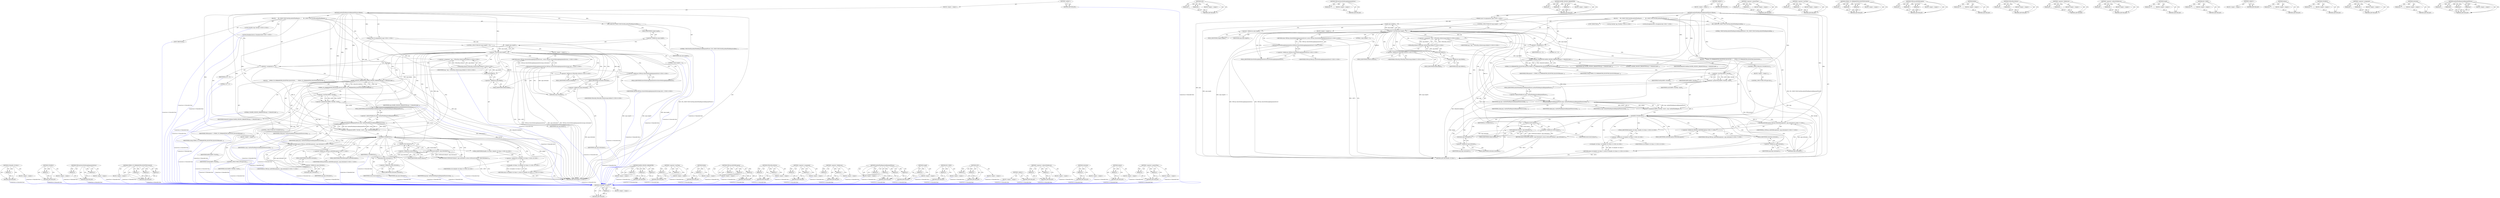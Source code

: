 digraph "&lt;operator&gt;.greaterThan" {
vulnerable_207 [label=<(METHOD,v8.Handle&lt;v8.Value&gt;)>];
vulnerable_208 [label=<(PARAM,p1)>];
vulnerable_209 [label=<(BLOCK,&lt;empty&gt;,&lt;empty&gt;)>];
vulnerable_210 [label=<(METHOD_RETURN,ANY)>];
vulnerable_188 [label=<(METHOD,toV8)>];
vulnerable_189 [label=<(PARAM,p1)>];
vulnerable_190 [label=<(PARAM,p2)>];
vulnerable_191 [label=<(BLOCK,&lt;empty&gt;,&lt;empty&gt;)>];
vulnerable_192 [label=<(METHOD_RETURN,ANY)>];
vulnerable_137 [label=<(METHOD,V8Proxy.throwNotEnoughArgumentsError)>];
vulnerable_138 [label=<(PARAM,p1)>];
vulnerable_139 [label=<(BLOCK,&lt;empty&gt;,&lt;empty&gt;)>];
vulnerable_140 [label=<(METHOD_RETURN,ANY)>];
vulnerable_161 [label=<(METHOD,MAYBE_MISSING_PARAMETER)>];
vulnerable_162 [label=<(PARAM,p1)>];
vulnerable_163 [label=<(PARAM,p2)>];
vulnerable_164 [label=<(PARAM,p3)>];
vulnerable_165 [label=<(BLOCK,&lt;empty&gt;,&lt;empty&gt;)>];
vulnerable_166 [label=<(METHOD_RETURN,ANY)>];
vulnerable_6 [label=<(METHOD,&lt;global&gt;)<SUB>1</SUB>>];
vulnerable_7 [label=<(BLOCK,&lt;empty&gt;,&lt;empty&gt;)<SUB>1</SUB>>];
vulnerable_8 [label=<(METHOD,methodThatRequiresAllArgsAndThrowsCallback)<SUB>1</SUB>>];
vulnerable_9 [label="<(PARAM,const v8::Arguments&amp; args)<SUB>1</SUB>>"];
vulnerable_10 [label=<(BLOCK,{
     INC_STATS(&quot;DOM.TestObj.methodThatRequire...,{
     INC_STATS(&quot;DOM.TestObj.methodThatRequire...)<SUB>2</SUB>>];
vulnerable_11 [label=<(INC_STATS,INC_STATS(&quot;DOM.TestObj.methodThatRequiresAllArg...)<SUB>3</SUB>>];
vulnerable_12 [label=<(LITERAL,&quot;DOM.TestObj.methodThatRequiresAllArgsAndThrows&quot;,INC_STATS(&quot;DOM.TestObj.methodThatRequiresAllArg...)<SUB>3</SUB>>];
vulnerable_13 [label=<(CONTROL_STRUCTURE,IF,if (args.Length() &lt; 2))<SUB>4</SUB>>];
vulnerable_14 [label=<(&lt;operator&gt;.lessThan,args.Length() &lt; 2)<SUB>4</SUB>>];
vulnerable_15 [label=<(Length,args.Length())<SUB>4</SUB>>];
vulnerable_16 [label=<(&lt;operator&gt;.fieldAccess,args.Length)<SUB>4</SUB>>];
vulnerable_17 [label=<(IDENTIFIER,args,args.Length())<SUB>4</SUB>>];
vulnerable_18 [label=<(FIELD_IDENTIFIER,Length,Length)<SUB>4</SUB>>];
vulnerable_19 [label=<(LITERAL,2,args.Length() &lt; 2)<SUB>4</SUB>>];
vulnerable_20 [label=<(BLOCK,&lt;empty&gt;,&lt;empty&gt;)<SUB>5</SUB>>];
vulnerable_21 [label="<(RETURN,return V8Proxy::throwNotEnoughArgumentsError();,return V8Proxy::throwNotEnoughArgumentsError();)<SUB>5</SUB>>"];
vulnerable_22 [label="<(V8Proxy.throwNotEnoughArgumentsError,V8Proxy::throwNotEnoughArgumentsError())<SUB>5</SUB>>"];
vulnerable_23 [label="<(&lt;operator&gt;.fieldAccess,V8Proxy::throwNotEnoughArgumentsError)<SUB>5</SUB>>"];
vulnerable_24 [label="<(IDENTIFIER,V8Proxy,V8Proxy::throwNotEnoughArgumentsError())<SUB>5</SUB>>"];
vulnerable_25 [label=<(FIELD_IDENTIFIER,throwNotEnoughArgumentsError,throwNotEnoughArgumentsError)<SUB>5</SUB>>];
vulnerable_26 [label="<(LOCAL,TestObj* imp: TestObj*)<SUB>6</SUB>>"];
vulnerable_27 [label="<(&lt;operator&gt;.assignment,* imp = V8TestObj::toNative(args.Holder()))<SUB>6</SUB>>"];
vulnerable_28 [label="<(IDENTIFIER,imp,* imp = V8TestObj::toNative(args.Holder()))<SUB>6</SUB>>"];
vulnerable_29 [label="<(V8TestObj.toNative,V8TestObj::toNative(args.Holder()))<SUB>6</SUB>>"];
vulnerable_30 [label="<(&lt;operator&gt;.fieldAccess,V8TestObj::toNative)<SUB>6</SUB>>"];
vulnerable_31 [label="<(IDENTIFIER,V8TestObj,V8TestObj::toNative(args.Holder()))<SUB>6</SUB>>"];
vulnerable_32 [label=<(FIELD_IDENTIFIER,toNative,toNative)<SUB>6</SUB>>];
vulnerable_33 [label=<(Holder,args.Holder())<SUB>6</SUB>>];
vulnerable_34 [label=<(&lt;operator&gt;.fieldAccess,args.Holder)<SUB>6</SUB>>];
vulnerable_35 [label=<(IDENTIFIER,args,args.Holder())<SUB>6</SUB>>];
vulnerable_36 [label=<(FIELD_IDENTIFIER,Holder,Holder)<SUB>6</SUB>>];
vulnerable_37 [label="<(LOCAL,ExceptionCode ec: ExceptionCode)<SUB>7</SUB>>"];
vulnerable_38 [label=<(&lt;operator&gt;.assignment,ec = 0)<SUB>7</SUB>>];
vulnerable_39 [label=<(IDENTIFIER,ec,ec = 0)<SUB>7</SUB>>];
vulnerable_40 [label=<(LITERAL,0,ec = 0)<SUB>7</SUB>>];
vulnerable_41 [label=<(BLOCK,{
    STRING_TO_V8PARAMETER_EXCEPTION_BLOCK(V8P...,{
    STRING_TO_V8PARAMETER_EXCEPTION_BLOCK(V8P...)<SUB>8</SUB>>];
vulnerable_42 [label=<(STRING_TO_V8PARAMETER_EXCEPTION_BLOCK,STRING_TO_V8PARAMETER_EXCEPTION_BLOCK(V8Paramet...)<SUB>9</SUB>>];
vulnerable_43 [label=<(IDENTIFIER,V8Parameter&lt;&gt;,STRING_TO_V8PARAMETER_EXCEPTION_BLOCK(V8Paramet...)<SUB>9</SUB>>];
vulnerable_44 [label=<(IDENTIFIER,strArg,STRING_TO_V8PARAMETER_EXCEPTION_BLOCK(V8Paramet...)<SUB>9</SUB>>];
vulnerable_45 [label=<(MAYBE_MISSING_PARAMETER,MAYBE_MISSING_PARAMETER(args, 0, DefaultIsUndef...)<SUB>9</SUB>>];
vulnerable_46 [label=<(IDENTIFIER,args,MAYBE_MISSING_PARAMETER(args, 0, DefaultIsUndef...)<SUB>9</SUB>>];
vulnerable_47 [label=<(LITERAL,0,MAYBE_MISSING_PARAMETER(args, 0, DefaultIsUndef...)<SUB>9</SUB>>];
vulnerable_48 [label=<(IDENTIFIER,DefaultIsUndefined,MAYBE_MISSING_PARAMETER(args, 0, DefaultIsUndef...)<SUB>9</SUB>>];
vulnerable_49 [label=<(&lt;operator&gt;.assignment,RefPtr&lt;TestObj&gt; result = imp-&gt;methodThatRequire...)<SUB>11</SUB>>];
vulnerable_50 [label=<(&lt;operator&gt;.greaterThan,RefPtr&lt;TestObj&gt; result)<SUB>11</SUB>>];
vulnerable_51 [label=<(&lt;operator&gt;.lessThan,RefPtr&lt;TestObj)<SUB>11</SUB>>];
vulnerable_52 [label=<(IDENTIFIER,RefPtr,RefPtr&lt;TestObj)<SUB>11</SUB>>];
vulnerable_53 [label=<(IDENTIFIER,TestObj,RefPtr&lt;TestObj)<SUB>11</SUB>>];
vulnerable_54 [label=<(IDENTIFIER,result,RefPtr&lt;TestObj&gt; result)<SUB>11</SUB>>];
vulnerable_55 [label=<(methodThatRequiresAllArgsAndThrows,imp-&gt;methodThatRequiresAllArgsAndThrows(strArg,...)<SUB>11</SUB>>];
vulnerable_56 [label=<(&lt;operator&gt;.indirectFieldAccess,imp-&gt;methodThatRequiresAllArgsAndThrows)<SUB>11</SUB>>];
vulnerable_57 [label=<(IDENTIFIER,imp,imp-&gt;methodThatRequiresAllArgsAndThrows(strArg,...)<SUB>11</SUB>>];
vulnerable_58 [label=<(FIELD_IDENTIFIER,methodThatRequiresAllArgsAndThrows,methodThatRequiresAllArgsAndThrows)<SUB>11</SUB>>];
vulnerable_59 [label=<(IDENTIFIER,strArg,imp-&gt;methodThatRequiresAllArgsAndThrows(strArg,...)<SUB>11</SUB>>];
vulnerable_60 [label=<(IDENTIFIER,objArg,imp-&gt;methodThatRequiresAllArgsAndThrows(strArg,...)<SUB>11</SUB>>];
vulnerable_61 [label=<(IDENTIFIER,ec,imp-&gt;methodThatRequiresAllArgsAndThrows(strArg,...)<SUB>11</SUB>>];
vulnerable_62 [label=<(CONTROL_STRUCTURE,IF,if (UNLIKELY(ec)))<SUB>12</SUB>>];
vulnerable_63 [label=<(UNLIKELY,UNLIKELY(ec))<SUB>12</SUB>>];
vulnerable_64 [label=<(IDENTIFIER,ec,UNLIKELY(ec))<SUB>12</SUB>>];
vulnerable_65 [label=<(BLOCK,&lt;empty&gt;,&lt;empty&gt;)<SUB>13</SUB>>];
vulnerable_66 [label=<(CONTROL_STRUCTURE,GOTO,goto fail;)<SUB>13</SUB>>];
vulnerable_67 [label=<(RETURN,return toV8(result.release(), args.GetIsolate());,return toV8(result.release(), args.GetIsolate());)<SUB>14</SUB>>];
vulnerable_68 [label=<(toV8,toV8(result.release(), args.GetIsolate()))<SUB>14</SUB>>];
vulnerable_69 [label=<(release,result.release())<SUB>14</SUB>>];
vulnerable_70 [label=<(&lt;operator&gt;.fieldAccess,result.release)<SUB>14</SUB>>];
vulnerable_71 [label=<(IDENTIFIER,result,result.release())<SUB>14</SUB>>];
vulnerable_72 [label=<(FIELD_IDENTIFIER,release,release)<SUB>14</SUB>>];
vulnerable_73 [label=<(GetIsolate,args.GetIsolate())<SUB>14</SUB>>];
vulnerable_74 [label=<(&lt;operator&gt;.fieldAccess,args.GetIsolate)<SUB>14</SUB>>];
vulnerable_75 [label=<(IDENTIFIER,args,args.GetIsolate())<SUB>14</SUB>>];
vulnerable_76 [label=<(FIELD_IDENTIFIER,GetIsolate,GetIsolate)<SUB>14</SUB>>];
vulnerable_77 [label=<(JUMP_TARGET,fail)<SUB>16</SUB>>];
vulnerable_78 [label="<(V8Proxy.setDOMException,V8Proxy::setDOMException(ec, args.GetIsolate()))<SUB>17</SUB>>"];
vulnerable_79 [label="<(&lt;operator&gt;.fieldAccess,V8Proxy::setDOMException)<SUB>17</SUB>>"];
vulnerable_80 [label="<(IDENTIFIER,V8Proxy,V8Proxy::setDOMException(ec, args.GetIsolate()))<SUB>17</SUB>>"];
vulnerable_81 [label=<(FIELD_IDENTIFIER,setDOMException,setDOMException)<SUB>17</SUB>>];
vulnerable_82 [label="<(IDENTIFIER,ec,V8Proxy::setDOMException(ec, args.GetIsolate()))<SUB>17</SUB>>"];
vulnerable_83 [label=<(GetIsolate,args.GetIsolate())<SUB>17</SUB>>];
vulnerable_84 [label=<(&lt;operator&gt;.fieldAccess,args.GetIsolate)<SUB>17</SUB>>];
vulnerable_85 [label=<(IDENTIFIER,args,args.GetIsolate())<SUB>17</SUB>>];
vulnerable_86 [label=<(FIELD_IDENTIFIER,GetIsolate,GetIsolate)<SUB>17</SUB>>];
vulnerable_87 [label="<(RETURN,return v8::Handle&lt;v8::Value&gt;();,return v8::Handle&lt;v8::Value&gt;();)<SUB>18</SUB>>"];
vulnerable_88 [label="<(v8.Handle&lt;v8.Value&gt;,v8::Handle&lt;v8::Value&gt;())<SUB>18</SUB>>"];
vulnerable_89 [label="<(&lt;operator&gt;.fieldAccess,v8::Handle&lt;v8::Value&gt;)<SUB>18</SUB>>"];
vulnerable_90 [label="<(IDENTIFIER,v8,v8::Handle&lt;v8::Value&gt;())<SUB>18</SUB>>"];
vulnerable_91 [label="<(FIELD_IDENTIFIER,Handle&lt;v8::Value&gt;,Handle&lt;v8::Value&gt;)<SUB>18</SUB>>"];
vulnerable_92 [label=<(METHOD_RETURN,Handle&lt;v8.Value&gt;)<SUB>1</SUB>>];
vulnerable_94 [label=<(METHOD_RETURN,ANY)<SUB>1</SUB>>];
vulnerable_167 [label=<(METHOD,&lt;operator&gt;.greaterThan)>];
vulnerable_168 [label=<(PARAM,p1)>];
vulnerable_169 [label=<(PARAM,p2)>];
vulnerable_170 [label=<(BLOCK,&lt;empty&gt;,&lt;empty&gt;)>];
vulnerable_171 [label=<(METHOD_RETURN,ANY)>];
vulnerable_123 [label=<(METHOD,&lt;operator&gt;.lessThan)>];
vulnerable_124 [label=<(PARAM,p1)>];
vulnerable_125 [label=<(PARAM,p2)>];
vulnerable_126 [label=<(BLOCK,&lt;empty&gt;,&lt;empty&gt;)>];
vulnerable_127 [label=<(METHOD_RETURN,ANY)>];
vulnerable_155 [label=<(METHOD,STRING_TO_V8PARAMETER_EXCEPTION_BLOCK)>];
vulnerable_156 [label=<(PARAM,p1)>];
vulnerable_157 [label=<(PARAM,p2)>];
vulnerable_158 [label=<(PARAM,p3)>];
vulnerable_159 [label=<(BLOCK,&lt;empty&gt;,&lt;empty&gt;)>];
vulnerable_160 [label=<(METHOD_RETURN,ANY)>];
vulnerable_201 [label=<(METHOD,V8Proxy.setDOMException)>];
vulnerable_202 [label=<(PARAM,p1)>];
vulnerable_203 [label=<(PARAM,p2)>];
vulnerable_204 [label=<(PARAM,p3)>];
vulnerable_205 [label=<(BLOCK,&lt;empty&gt;,&lt;empty&gt;)>];
vulnerable_206 [label=<(METHOD_RETURN,ANY)>];
vulnerable_151 [label=<(METHOD,Holder)>];
vulnerable_152 [label=<(PARAM,p1)>];
vulnerable_153 [label=<(BLOCK,&lt;empty&gt;,&lt;empty&gt;)>];
vulnerable_154 [label=<(METHOD_RETURN,ANY)>];
vulnerable_146 [label=<(METHOD,V8TestObj.toNative)>];
vulnerable_147 [label=<(PARAM,p1)>];
vulnerable_148 [label=<(PARAM,p2)>];
vulnerable_149 [label=<(BLOCK,&lt;empty&gt;,&lt;empty&gt;)>];
vulnerable_150 [label=<(METHOD_RETURN,ANY)>];
vulnerable_132 [label=<(METHOD,&lt;operator&gt;.fieldAccess)>];
vulnerable_133 [label=<(PARAM,p1)>];
vulnerable_134 [label=<(PARAM,p2)>];
vulnerable_135 [label=<(BLOCK,&lt;empty&gt;,&lt;empty&gt;)>];
vulnerable_136 [label=<(METHOD_RETURN,ANY)>];
vulnerable_179 [label=<(METHOD,&lt;operator&gt;.indirectFieldAccess)>];
vulnerable_180 [label=<(PARAM,p1)>];
vulnerable_181 [label=<(PARAM,p2)>];
vulnerable_182 [label=<(BLOCK,&lt;empty&gt;,&lt;empty&gt;)>];
vulnerable_183 [label=<(METHOD_RETURN,ANY)>];
vulnerable_128 [label=<(METHOD,Length)>];
vulnerable_129 [label=<(PARAM,p1)>];
vulnerable_130 [label=<(BLOCK,&lt;empty&gt;,&lt;empty&gt;)>];
vulnerable_131 [label=<(METHOD_RETURN,ANY)>];
vulnerable_119 [label=<(METHOD,INC_STATS)>];
vulnerable_120 [label=<(PARAM,p1)>];
vulnerable_121 [label=<(BLOCK,&lt;empty&gt;,&lt;empty&gt;)>];
vulnerable_122 [label=<(METHOD_RETURN,ANY)>];
vulnerable_113 [label=<(METHOD,&lt;global&gt;)<SUB>1</SUB>>];
vulnerable_114 [label=<(BLOCK,&lt;empty&gt;,&lt;empty&gt;)>];
vulnerable_115 [label=<(METHOD_RETURN,ANY)>];
vulnerable_193 [label=<(METHOD,release)>];
vulnerable_194 [label=<(PARAM,p1)>];
vulnerable_195 [label=<(BLOCK,&lt;empty&gt;,&lt;empty&gt;)>];
vulnerable_196 [label=<(METHOD_RETURN,ANY)>];
vulnerable_184 [label=<(METHOD,UNLIKELY)>];
vulnerable_185 [label=<(PARAM,p1)>];
vulnerable_186 [label=<(BLOCK,&lt;empty&gt;,&lt;empty&gt;)>];
vulnerable_187 [label=<(METHOD_RETURN,ANY)>];
vulnerable_141 [label=<(METHOD,&lt;operator&gt;.assignment)>];
vulnerable_142 [label=<(PARAM,p1)>];
vulnerable_143 [label=<(PARAM,p2)>];
vulnerable_144 [label=<(BLOCK,&lt;empty&gt;,&lt;empty&gt;)>];
vulnerable_145 [label=<(METHOD_RETURN,ANY)>];
vulnerable_197 [label=<(METHOD,GetIsolate)>];
vulnerable_198 [label=<(PARAM,p1)>];
vulnerable_199 [label=<(BLOCK,&lt;empty&gt;,&lt;empty&gt;)>];
vulnerable_200 [label=<(METHOD_RETURN,ANY)>];
vulnerable_172 [label=<(METHOD,methodThatRequiresAllArgsAndThrows)>];
vulnerable_173 [label=<(PARAM,p1)>];
vulnerable_174 [label=<(PARAM,p2)>];
vulnerable_175 [label=<(PARAM,p3)>];
vulnerable_176 [label=<(PARAM,p4)>];
vulnerable_177 [label=<(BLOCK,&lt;empty&gt;,&lt;empty&gt;)>];
vulnerable_178 [label=<(METHOD_RETURN,ANY)>];
fixed_212 [label=<(METHOD,v8.Handle&lt;v8.Value&gt;)>];
fixed_213 [label=<(PARAM,p1)>];
fixed_214 [label=<(BLOCK,&lt;empty&gt;,&lt;empty&gt;)>];
fixed_215 [label=<(METHOD_RETURN,ANY)>];
fixed_193 [label=<(METHOD,UNLIKELY)>];
fixed_194 [label=<(PARAM,p1)>];
fixed_195 [label=<(BLOCK,&lt;empty&gt;,&lt;empty&gt;)>];
fixed_196 [label=<(METHOD_RETURN,ANY)>];
fixed_141 [label=<(METHOD,V8Proxy.throwNotEnoughArgumentsError)>];
fixed_142 [label=<(PARAM,p1)>];
fixed_143 [label=<(PARAM,p2)>];
fixed_144 [label=<(BLOCK,&lt;empty&gt;,&lt;empty&gt;)>];
fixed_145 [label=<(METHOD_RETURN,ANY)>];
fixed_164 [label=<(METHOD,STRING_TO_V8PARAMETER_EXCEPTION_BLOCK)>];
fixed_165 [label=<(PARAM,p1)>];
fixed_166 [label=<(PARAM,p2)>];
fixed_167 [label=<(PARAM,p3)>];
fixed_168 [label=<(BLOCK,&lt;empty&gt;,&lt;empty&gt;)>];
fixed_169 [label=<(METHOD_RETURN,ANY)>];
fixed_6 [label=<(METHOD,&lt;global&gt;)<SUB>1</SUB>>];
fixed_7 [label=<(BLOCK,&lt;empty&gt;,&lt;empty&gt;)<SUB>1</SUB>>];
fixed_8 [label=<(METHOD,methodThatRequiresAllArgsAndThrowsCallback)<SUB>1</SUB>>];
fixed_9 [label="<(PARAM,const v8::Arguments&amp; args)<SUB>1</SUB>>"];
fixed_10 [label=<(BLOCK,{
     INC_STATS(&quot;DOM.TestObj.methodThatRequire...,{
     INC_STATS(&quot;DOM.TestObj.methodThatRequire...)<SUB>2</SUB>>];
fixed_11 [label=<(INC_STATS,INC_STATS(&quot;DOM.TestObj.methodThatRequiresAllArg...)<SUB>3</SUB>>];
fixed_12 [label=<(LITERAL,&quot;DOM.TestObj.methodThatRequiresAllArgsAndThrows&quot;,INC_STATS(&quot;DOM.TestObj.methodThatRequiresAllArg...)<SUB>3</SUB>>];
fixed_13 [label=<(CONTROL_STRUCTURE,IF,if (args.Length() &lt; 2))<SUB>4</SUB>>];
fixed_14 [label=<(&lt;operator&gt;.lessThan,args.Length() &lt; 2)<SUB>4</SUB>>];
fixed_15 [label=<(Length,args.Length())<SUB>4</SUB>>];
fixed_16 [label=<(&lt;operator&gt;.fieldAccess,args.Length)<SUB>4</SUB>>];
fixed_17 [label=<(IDENTIFIER,args,args.Length())<SUB>4</SUB>>];
fixed_18 [label=<(FIELD_IDENTIFIER,Length,Length)<SUB>4</SUB>>];
fixed_19 [label=<(LITERAL,2,args.Length() &lt; 2)<SUB>4</SUB>>];
fixed_20 [label=<(BLOCK,&lt;empty&gt;,&lt;empty&gt;)<SUB>5</SUB>>];
fixed_21 [label="<(RETURN,return V8Proxy::throwNotEnoughArgumentsError(ar...,return V8Proxy::throwNotEnoughArgumentsError(ar...)<SUB>5</SUB>>"];
fixed_22 [label="<(V8Proxy.throwNotEnoughArgumentsError,V8Proxy::throwNotEnoughArgumentsError(args.GetI...)<SUB>5</SUB>>"];
fixed_23 [label="<(&lt;operator&gt;.fieldAccess,V8Proxy::throwNotEnoughArgumentsError)<SUB>5</SUB>>"];
fixed_24 [label="<(IDENTIFIER,V8Proxy,V8Proxy::throwNotEnoughArgumentsError(args.GetI...)<SUB>5</SUB>>"];
fixed_25 [label=<(FIELD_IDENTIFIER,throwNotEnoughArgumentsError,throwNotEnoughArgumentsError)<SUB>5</SUB>>];
fixed_26 [label=<(GetIsolate,args.GetIsolate())<SUB>5</SUB>>];
fixed_27 [label=<(&lt;operator&gt;.fieldAccess,args.GetIsolate)<SUB>5</SUB>>];
fixed_28 [label=<(IDENTIFIER,args,args.GetIsolate())<SUB>5</SUB>>];
fixed_29 [label=<(FIELD_IDENTIFIER,GetIsolate,GetIsolate)<SUB>5</SUB>>];
fixed_30 [label="<(LOCAL,TestObj* imp: TestObj*)<SUB>6</SUB>>"];
fixed_31 [label="<(&lt;operator&gt;.assignment,* imp = V8TestObj::toNative(args.Holder()))<SUB>6</SUB>>"];
fixed_32 [label="<(IDENTIFIER,imp,* imp = V8TestObj::toNative(args.Holder()))<SUB>6</SUB>>"];
fixed_33 [label="<(V8TestObj.toNative,V8TestObj::toNative(args.Holder()))<SUB>6</SUB>>"];
fixed_34 [label="<(&lt;operator&gt;.fieldAccess,V8TestObj::toNative)<SUB>6</SUB>>"];
fixed_35 [label="<(IDENTIFIER,V8TestObj,V8TestObj::toNative(args.Holder()))<SUB>6</SUB>>"];
fixed_36 [label=<(FIELD_IDENTIFIER,toNative,toNative)<SUB>6</SUB>>];
fixed_37 [label=<(Holder,args.Holder())<SUB>6</SUB>>];
fixed_38 [label=<(&lt;operator&gt;.fieldAccess,args.Holder)<SUB>6</SUB>>];
fixed_39 [label=<(IDENTIFIER,args,args.Holder())<SUB>6</SUB>>];
fixed_40 [label=<(FIELD_IDENTIFIER,Holder,Holder)<SUB>6</SUB>>];
fixed_41 [label="<(LOCAL,ExceptionCode ec: ExceptionCode)<SUB>7</SUB>>"];
fixed_42 [label=<(&lt;operator&gt;.assignment,ec = 0)<SUB>7</SUB>>];
fixed_43 [label=<(IDENTIFIER,ec,ec = 0)<SUB>7</SUB>>];
fixed_44 [label=<(LITERAL,0,ec = 0)<SUB>7</SUB>>];
fixed_45 [label=<(BLOCK,{
    STRING_TO_V8PARAMETER_EXCEPTION_BLOCK(V8P...,{
    STRING_TO_V8PARAMETER_EXCEPTION_BLOCK(V8P...)<SUB>8</SUB>>];
fixed_46 [label=<(STRING_TO_V8PARAMETER_EXCEPTION_BLOCK,STRING_TO_V8PARAMETER_EXCEPTION_BLOCK(V8Paramet...)<SUB>9</SUB>>];
fixed_47 [label=<(IDENTIFIER,V8Parameter&lt;&gt;,STRING_TO_V8PARAMETER_EXCEPTION_BLOCK(V8Paramet...)<SUB>9</SUB>>];
fixed_48 [label=<(IDENTIFIER,strArg,STRING_TO_V8PARAMETER_EXCEPTION_BLOCK(V8Paramet...)<SUB>9</SUB>>];
fixed_49 [label=<(MAYBE_MISSING_PARAMETER,MAYBE_MISSING_PARAMETER(args, 0, DefaultIsUndef...)<SUB>9</SUB>>];
fixed_50 [label=<(IDENTIFIER,args,MAYBE_MISSING_PARAMETER(args, 0, DefaultIsUndef...)<SUB>9</SUB>>];
fixed_51 [label=<(LITERAL,0,MAYBE_MISSING_PARAMETER(args, 0, DefaultIsUndef...)<SUB>9</SUB>>];
fixed_52 [label=<(IDENTIFIER,DefaultIsUndefined,MAYBE_MISSING_PARAMETER(args, 0, DefaultIsUndef...)<SUB>9</SUB>>];
fixed_53 [label=<(&lt;operator&gt;.assignment,RefPtr&lt;TestObj&gt; result = imp-&gt;methodThatRequire...)<SUB>11</SUB>>];
fixed_54 [label=<(&lt;operator&gt;.greaterThan,RefPtr&lt;TestObj&gt; result)<SUB>11</SUB>>];
fixed_55 [label=<(&lt;operator&gt;.lessThan,RefPtr&lt;TestObj)<SUB>11</SUB>>];
fixed_56 [label=<(IDENTIFIER,RefPtr,RefPtr&lt;TestObj)<SUB>11</SUB>>];
fixed_57 [label=<(IDENTIFIER,TestObj,RefPtr&lt;TestObj)<SUB>11</SUB>>];
fixed_58 [label=<(IDENTIFIER,result,RefPtr&lt;TestObj&gt; result)<SUB>11</SUB>>];
fixed_59 [label=<(methodThatRequiresAllArgsAndThrows,imp-&gt;methodThatRequiresAllArgsAndThrows(strArg,...)<SUB>11</SUB>>];
fixed_60 [label=<(&lt;operator&gt;.indirectFieldAccess,imp-&gt;methodThatRequiresAllArgsAndThrows)<SUB>11</SUB>>];
fixed_61 [label=<(IDENTIFIER,imp,imp-&gt;methodThatRequiresAllArgsAndThrows(strArg,...)<SUB>11</SUB>>];
fixed_62 [label=<(FIELD_IDENTIFIER,methodThatRequiresAllArgsAndThrows,methodThatRequiresAllArgsAndThrows)<SUB>11</SUB>>];
fixed_63 [label=<(IDENTIFIER,strArg,imp-&gt;methodThatRequiresAllArgsAndThrows(strArg,...)<SUB>11</SUB>>];
fixed_64 [label=<(IDENTIFIER,objArg,imp-&gt;methodThatRequiresAllArgsAndThrows(strArg,...)<SUB>11</SUB>>];
fixed_65 [label=<(IDENTIFIER,ec,imp-&gt;methodThatRequiresAllArgsAndThrows(strArg,...)<SUB>11</SUB>>];
fixed_66 [label=<(CONTROL_STRUCTURE,IF,if (UNLIKELY(ec)))<SUB>12</SUB>>];
fixed_67 [label=<(UNLIKELY,UNLIKELY(ec))<SUB>12</SUB>>];
fixed_68 [label=<(IDENTIFIER,ec,UNLIKELY(ec))<SUB>12</SUB>>];
fixed_69 [label=<(BLOCK,&lt;empty&gt;,&lt;empty&gt;)<SUB>13</SUB>>];
fixed_70 [label=<(CONTROL_STRUCTURE,GOTO,goto fail;)<SUB>13</SUB>>];
fixed_71 [label=<(RETURN,return toV8(result.release(), args.GetIsolate());,return toV8(result.release(), args.GetIsolate());)<SUB>14</SUB>>];
fixed_72 [label=<(toV8,toV8(result.release(), args.GetIsolate()))<SUB>14</SUB>>];
fixed_73 [label=<(release,result.release())<SUB>14</SUB>>];
fixed_74 [label=<(&lt;operator&gt;.fieldAccess,result.release)<SUB>14</SUB>>];
fixed_75 [label=<(IDENTIFIER,result,result.release())<SUB>14</SUB>>];
fixed_76 [label=<(FIELD_IDENTIFIER,release,release)<SUB>14</SUB>>];
fixed_77 [label=<(GetIsolate,args.GetIsolate())<SUB>14</SUB>>];
fixed_78 [label=<(&lt;operator&gt;.fieldAccess,args.GetIsolate)<SUB>14</SUB>>];
fixed_79 [label=<(IDENTIFIER,args,args.GetIsolate())<SUB>14</SUB>>];
fixed_80 [label=<(FIELD_IDENTIFIER,GetIsolate,GetIsolate)<SUB>14</SUB>>];
fixed_81 [label=<(JUMP_TARGET,fail)<SUB>16</SUB>>];
fixed_82 [label="<(V8Proxy.setDOMException,V8Proxy::setDOMException(ec, args.GetIsolate()))<SUB>17</SUB>>"];
fixed_83 [label="<(&lt;operator&gt;.fieldAccess,V8Proxy::setDOMException)<SUB>17</SUB>>"];
fixed_84 [label="<(IDENTIFIER,V8Proxy,V8Proxy::setDOMException(ec, args.GetIsolate()))<SUB>17</SUB>>"];
fixed_85 [label=<(FIELD_IDENTIFIER,setDOMException,setDOMException)<SUB>17</SUB>>];
fixed_86 [label="<(IDENTIFIER,ec,V8Proxy::setDOMException(ec, args.GetIsolate()))<SUB>17</SUB>>"];
fixed_87 [label=<(GetIsolate,args.GetIsolate())<SUB>17</SUB>>];
fixed_88 [label=<(&lt;operator&gt;.fieldAccess,args.GetIsolate)<SUB>17</SUB>>];
fixed_89 [label=<(IDENTIFIER,args,args.GetIsolate())<SUB>17</SUB>>];
fixed_90 [label=<(FIELD_IDENTIFIER,GetIsolate,GetIsolate)<SUB>17</SUB>>];
fixed_91 [label="<(RETURN,return v8::Handle&lt;v8::Value&gt;();,return v8::Handle&lt;v8::Value&gt;();)<SUB>18</SUB>>"];
fixed_92 [label="<(v8.Handle&lt;v8.Value&gt;,v8::Handle&lt;v8::Value&gt;())<SUB>18</SUB>>"];
fixed_93 [label="<(&lt;operator&gt;.fieldAccess,v8::Handle&lt;v8::Value&gt;)<SUB>18</SUB>>"];
fixed_94 [label="<(IDENTIFIER,v8,v8::Handle&lt;v8::Value&gt;())<SUB>18</SUB>>"];
fixed_95 [label="<(FIELD_IDENTIFIER,Handle&lt;v8::Value&gt;,Handle&lt;v8::Value&gt;)<SUB>18</SUB>>"];
fixed_96 [label=<(METHOD_RETURN,Handle&lt;v8.Value&gt;)<SUB>1</SUB>>];
fixed_98 [label=<(METHOD_RETURN,ANY)<SUB>1</SUB>>];
fixed_170 [label=<(METHOD,MAYBE_MISSING_PARAMETER)>];
fixed_171 [label=<(PARAM,p1)>];
fixed_172 [label=<(PARAM,p2)>];
fixed_173 [label=<(PARAM,p3)>];
fixed_174 [label=<(BLOCK,&lt;empty&gt;,&lt;empty&gt;)>];
fixed_175 [label=<(METHOD_RETURN,ANY)>];
fixed_127 [label=<(METHOD,&lt;operator&gt;.lessThan)>];
fixed_128 [label=<(PARAM,p1)>];
fixed_129 [label=<(PARAM,p2)>];
fixed_130 [label=<(BLOCK,&lt;empty&gt;,&lt;empty&gt;)>];
fixed_131 [label=<(METHOD_RETURN,ANY)>];
fixed_160 [label=<(METHOD,Holder)>];
fixed_161 [label=<(PARAM,p1)>];
fixed_162 [label=<(BLOCK,&lt;empty&gt;,&lt;empty&gt;)>];
fixed_163 [label=<(METHOD_RETURN,ANY)>];
fixed_206 [label=<(METHOD,V8Proxy.setDOMException)>];
fixed_207 [label=<(PARAM,p1)>];
fixed_208 [label=<(PARAM,p2)>];
fixed_209 [label=<(PARAM,p3)>];
fixed_210 [label=<(BLOCK,&lt;empty&gt;,&lt;empty&gt;)>];
fixed_211 [label=<(METHOD_RETURN,ANY)>];
fixed_155 [label=<(METHOD,V8TestObj.toNative)>];
fixed_156 [label=<(PARAM,p1)>];
fixed_157 [label=<(PARAM,p2)>];
fixed_158 [label=<(BLOCK,&lt;empty&gt;,&lt;empty&gt;)>];
fixed_159 [label=<(METHOD_RETURN,ANY)>];
fixed_150 [label=<(METHOD,&lt;operator&gt;.assignment)>];
fixed_151 [label=<(PARAM,p1)>];
fixed_152 [label=<(PARAM,p2)>];
fixed_153 [label=<(BLOCK,&lt;empty&gt;,&lt;empty&gt;)>];
fixed_154 [label=<(METHOD_RETURN,ANY)>];
fixed_136 [label=<(METHOD,&lt;operator&gt;.fieldAccess)>];
fixed_137 [label=<(PARAM,p1)>];
fixed_138 [label=<(PARAM,p2)>];
fixed_139 [label=<(BLOCK,&lt;empty&gt;,&lt;empty&gt;)>];
fixed_140 [label=<(METHOD_RETURN,ANY)>];
fixed_181 [label=<(METHOD,methodThatRequiresAllArgsAndThrows)>];
fixed_182 [label=<(PARAM,p1)>];
fixed_183 [label=<(PARAM,p2)>];
fixed_184 [label=<(PARAM,p3)>];
fixed_185 [label=<(PARAM,p4)>];
fixed_186 [label=<(BLOCK,&lt;empty&gt;,&lt;empty&gt;)>];
fixed_187 [label=<(METHOD_RETURN,ANY)>];
fixed_132 [label=<(METHOD,Length)>];
fixed_133 [label=<(PARAM,p1)>];
fixed_134 [label=<(BLOCK,&lt;empty&gt;,&lt;empty&gt;)>];
fixed_135 [label=<(METHOD_RETURN,ANY)>];
fixed_123 [label=<(METHOD,INC_STATS)>];
fixed_124 [label=<(PARAM,p1)>];
fixed_125 [label=<(BLOCK,&lt;empty&gt;,&lt;empty&gt;)>];
fixed_126 [label=<(METHOD_RETURN,ANY)>];
fixed_117 [label=<(METHOD,&lt;global&gt;)<SUB>1</SUB>>];
fixed_118 [label=<(BLOCK,&lt;empty&gt;,&lt;empty&gt;)>];
fixed_119 [label=<(METHOD_RETURN,ANY)>];
fixed_197 [label=<(METHOD,toV8)>];
fixed_198 [label=<(PARAM,p1)>];
fixed_199 [label=<(PARAM,p2)>];
fixed_200 [label=<(BLOCK,&lt;empty&gt;,&lt;empty&gt;)>];
fixed_201 [label=<(METHOD_RETURN,ANY)>];
fixed_188 [label=<(METHOD,&lt;operator&gt;.indirectFieldAccess)>];
fixed_189 [label=<(PARAM,p1)>];
fixed_190 [label=<(PARAM,p2)>];
fixed_191 [label=<(BLOCK,&lt;empty&gt;,&lt;empty&gt;)>];
fixed_192 [label=<(METHOD_RETURN,ANY)>];
fixed_146 [label=<(METHOD,GetIsolate)>];
fixed_147 [label=<(PARAM,p1)>];
fixed_148 [label=<(BLOCK,&lt;empty&gt;,&lt;empty&gt;)>];
fixed_149 [label=<(METHOD_RETURN,ANY)>];
fixed_202 [label=<(METHOD,release)>];
fixed_203 [label=<(PARAM,p1)>];
fixed_204 [label=<(BLOCK,&lt;empty&gt;,&lt;empty&gt;)>];
fixed_205 [label=<(METHOD_RETURN,ANY)>];
fixed_176 [label=<(METHOD,&lt;operator&gt;.greaterThan)>];
fixed_177 [label=<(PARAM,p1)>];
fixed_178 [label=<(PARAM,p2)>];
fixed_179 [label=<(BLOCK,&lt;empty&gt;,&lt;empty&gt;)>];
fixed_180 [label=<(METHOD_RETURN,ANY)>];
vulnerable_207 -> vulnerable_208  [key=0, label="AST: "];
vulnerable_207 -> vulnerable_208  [key=1, label="DDG: "];
vulnerable_207 -> vulnerable_209  [key=0, label="AST: "];
vulnerable_207 -> vulnerable_210  [key=0, label="AST: "];
vulnerable_207 -> vulnerable_210  [key=1, label="CFG: "];
vulnerable_208 -> vulnerable_210  [key=0, label="DDG: p1"];
vulnerable_188 -> vulnerable_189  [key=0, label="AST: "];
vulnerable_188 -> vulnerable_189  [key=1, label="DDG: "];
vulnerable_188 -> vulnerable_191  [key=0, label="AST: "];
vulnerable_188 -> vulnerable_190  [key=0, label="AST: "];
vulnerable_188 -> vulnerable_190  [key=1, label="DDG: "];
vulnerable_188 -> vulnerable_192  [key=0, label="AST: "];
vulnerable_188 -> vulnerable_192  [key=1, label="CFG: "];
vulnerable_189 -> vulnerable_192  [key=0, label="DDG: p1"];
vulnerable_190 -> vulnerable_192  [key=0, label="DDG: p2"];
vulnerable_137 -> vulnerable_138  [key=0, label="AST: "];
vulnerable_137 -> vulnerable_138  [key=1, label="DDG: "];
vulnerable_137 -> vulnerable_139  [key=0, label="AST: "];
vulnerable_137 -> vulnerable_140  [key=0, label="AST: "];
vulnerable_137 -> vulnerable_140  [key=1, label="CFG: "];
vulnerable_138 -> vulnerable_140  [key=0, label="DDG: p1"];
vulnerable_161 -> vulnerable_162  [key=0, label="AST: "];
vulnerable_161 -> vulnerable_162  [key=1, label="DDG: "];
vulnerable_161 -> vulnerable_165  [key=0, label="AST: "];
vulnerable_161 -> vulnerable_163  [key=0, label="AST: "];
vulnerable_161 -> vulnerable_163  [key=1, label="DDG: "];
vulnerable_161 -> vulnerable_166  [key=0, label="AST: "];
vulnerable_161 -> vulnerable_166  [key=1, label="CFG: "];
vulnerable_161 -> vulnerable_164  [key=0, label="AST: "];
vulnerable_161 -> vulnerable_164  [key=1, label="DDG: "];
vulnerable_162 -> vulnerable_166  [key=0, label="DDG: p1"];
vulnerable_163 -> vulnerable_166  [key=0, label="DDG: p2"];
vulnerable_164 -> vulnerable_166  [key=0, label="DDG: p3"];
vulnerable_6 -> vulnerable_7  [key=0, label="AST: "];
vulnerable_6 -> vulnerable_94  [key=0, label="AST: "];
vulnerable_6 -> vulnerable_94  [key=1, label="CFG: "];
vulnerable_7 -> vulnerable_8  [key=0, label="AST: "];
vulnerable_8 -> vulnerable_9  [key=0, label="AST: "];
vulnerable_8 -> vulnerable_9  [key=1, label="DDG: "];
vulnerable_8 -> vulnerable_10  [key=0, label="AST: "];
vulnerable_8 -> vulnerable_92  [key=0, label="AST: "];
vulnerable_8 -> vulnerable_11  [key=0, label="CFG: "];
vulnerable_8 -> vulnerable_11  [key=1, label="DDG: "];
vulnerable_8 -> vulnerable_38  [key=0, label="DDG: "];
vulnerable_8 -> vulnerable_78  [key=0, label="DDG: "];
vulnerable_8 -> vulnerable_14  [key=0, label="DDG: "];
vulnerable_8 -> vulnerable_42  [key=0, label="DDG: "];
vulnerable_8 -> vulnerable_45  [key=0, label="DDG: "];
vulnerable_8 -> vulnerable_50  [key=0, label="DDG: "];
vulnerable_8 -> vulnerable_55  [key=0, label="DDG: "];
vulnerable_8 -> vulnerable_63  [key=0, label="DDG: "];
vulnerable_8 -> vulnerable_51  [key=0, label="DDG: "];
vulnerable_9 -> vulnerable_92  [key=0, label="DDG: args"];
vulnerable_9 -> vulnerable_15  [key=0, label="DDG: args"];
vulnerable_9 -> vulnerable_33  [key=0, label="DDG: args"];
vulnerable_9 -> vulnerable_45  [key=0, label="DDG: args"];
vulnerable_10 -> vulnerable_11  [key=0, label="AST: "];
vulnerable_10 -> vulnerable_13  [key=0, label="AST: "];
vulnerable_10 -> vulnerable_26  [key=0, label="AST: "];
vulnerable_10 -> vulnerable_27  [key=0, label="AST: "];
vulnerable_10 -> vulnerable_37  [key=0, label="AST: "];
vulnerable_10 -> vulnerable_38  [key=0, label="AST: "];
vulnerable_10 -> vulnerable_41  [key=0, label="AST: "];
vulnerable_10 -> vulnerable_77  [key=0, label="AST: "];
vulnerable_10 -> vulnerable_78  [key=0, label="AST: "];
vulnerable_10 -> vulnerable_87  [key=0, label="AST: "];
vulnerable_11 -> vulnerable_12  [key=0, label="AST: "];
vulnerable_11 -> vulnerable_18  [key=0, label="CFG: "];
vulnerable_11 -> vulnerable_92  [key=0, label="DDG: INC_STATS(&quot;DOM.TestObj.methodThatRequiresAllArgsAndThrows&quot;)"];
vulnerable_13 -> vulnerable_14  [key=0, label="AST: "];
vulnerable_13 -> vulnerable_20  [key=0, label="AST: "];
vulnerable_14 -> vulnerable_15  [key=0, label="AST: "];
vulnerable_14 -> vulnerable_19  [key=0, label="AST: "];
vulnerable_14 -> vulnerable_25  [key=0, label="CFG: "];
vulnerable_14 -> vulnerable_25  [key=1, label="CDG: "];
vulnerable_14 -> vulnerable_32  [key=0, label="CFG: "];
vulnerable_14 -> vulnerable_32  [key=1, label="CDG: "];
vulnerable_14 -> vulnerable_92  [key=0, label="DDG: args.Length()"];
vulnerable_14 -> vulnerable_92  [key=1, label="DDG: args.Length() &lt; 2"];
vulnerable_14 -> vulnerable_30  [key=0, label="CDG: "];
vulnerable_14 -> vulnerable_34  [key=0, label="CDG: "];
vulnerable_14 -> vulnerable_21  [key=0, label="CDG: "];
vulnerable_14 -> vulnerable_49  [key=0, label="CDG: "];
vulnerable_14 -> vulnerable_42  [key=0, label="CDG: "];
vulnerable_14 -> vulnerable_51  [key=0, label="CDG: "];
vulnerable_14 -> vulnerable_38  [key=0, label="CDG: "];
vulnerable_14 -> vulnerable_56  [key=0, label="CDG: "];
vulnerable_14 -> vulnerable_22  [key=0, label="CDG: "];
vulnerable_14 -> vulnerable_45  [key=0, label="CDG: "];
vulnerable_14 -> vulnerable_27  [key=0, label="CDG: "];
vulnerable_14 -> vulnerable_29  [key=0, label="CDG: "];
vulnerable_14 -> vulnerable_50  [key=0, label="CDG: "];
vulnerable_14 -> vulnerable_58  [key=0, label="CDG: "];
vulnerable_14 -> vulnerable_33  [key=0, label="CDG: "];
vulnerable_14 -> vulnerable_23  [key=0, label="CDG: "];
vulnerable_14 -> vulnerable_36  [key=0, label="CDG: "];
vulnerable_14 -> vulnerable_63  [key=0, label="CDG: "];
vulnerable_14 -> vulnerable_55  [key=0, label="CDG: "];
vulnerable_15 -> vulnerable_16  [key=0, label="AST: "];
vulnerable_15 -> vulnerable_14  [key=0, label="CFG: "];
vulnerable_15 -> vulnerable_14  [key=1, label="DDG: args.Length"];
vulnerable_15 -> vulnerable_92  [key=0, label="DDG: args.Length"];
vulnerable_15 -> vulnerable_45  [key=0, label="DDG: args.Length"];
vulnerable_16 -> vulnerable_17  [key=0, label="AST: "];
vulnerable_16 -> vulnerable_18  [key=0, label="AST: "];
vulnerable_16 -> vulnerable_15  [key=0, label="CFG: "];
vulnerable_18 -> vulnerable_16  [key=0, label="CFG: "];
vulnerable_20 -> vulnerable_21  [key=0, label="AST: "];
vulnerable_21 -> vulnerable_22  [key=0, label="AST: "];
vulnerable_21 -> vulnerable_92  [key=0, label="CFG: "];
vulnerable_21 -> vulnerable_92  [key=1, label="DDG: &lt;RET&gt;"];
vulnerable_22 -> vulnerable_23  [key=0, label="AST: "];
vulnerable_22 -> vulnerable_21  [key=0, label="CFG: "];
vulnerable_22 -> vulnerable_21  [key=1, label="DDG: V8Proxy::throwNotEnoughArgumentsError()"];
vulnerable_22 -> vulnerable_92  [key=0, label="DDG: V8Proxy::throwNotEnoughArgumentsError"];
vulnerable_22 -> vulnerable_92  [key=1, label="DDG: V8Proxy::throwNotEnoughArgumentsError()"];
vulnerable_23 -> vulnerable_24  [key=0, label="AST: "];
vulnerable_23 -> vulnerable_25  [key=0, label="AST: "];
vulnerable_23 -> vulnerable_22  [key=0, label="CFG: "];
vulnerable_25 -> vulnerable_23  [key=0, label="CFG: "];
vulnerable_27 -> vulnerable_28  [key=0, label="AST: "];
vulnerable_27 -> vulnerable_29  [key=0, label="AST: "];
vulnerable_27 -> vulnerable_38  [key=0, label="CFG: "];
vulnerable_27 -> vulnerable_55  [key=0, label="DDG: imp"];
vulnerable_29 -> vulnerable_30  [key=0, label="AST: "];
vulnerable_29 -> vulnerable_33  [key=0, label="AST: "];
vulnerable_29 -> vulnerable_27  [key=0, label="CFG: "];
vulnerable_29 -> vulnerable_27  [key=1, label="DDG: V8TestObj::toNative"];
vulnerable_29 -> vulnerable_27  [key=2, label="DDG: args.Holder()"];
vulnerable_30 -> vulnerable_31  [key=0, label="AST: "];
vulnerable_30 -> vulnerable_32  [key=0, label="AST: "];
vulnerable_30 -> vulnerable_36  [key=0, label="CFG: "];
vulnerable_32 -> vulnerable_30  [key=0, label="CFG: "];
vulnerable_33 -> vulnerable_34  [key=0, label="AST: "];
vulnerable_33 -> vulnerable_29  [key=0, label="CFG: "];
vulnerable_33 -> vulnerable_29  [key=1, label="DDG: args.Holder"];
vulnerable_33 -> vulnerable_45  [key=0, label="DDG: args.Holder"];
vulnerable_34 -> vulnerable_35  [key=0, label="AST: "];
vulnerable_34 -> vulnerable_36  [key=0, label="AST: "];
vulnerable_34 -> vulnerable_33  [key=0, label="CFG: "];
vulnerable_36 -> vulnerable_34  [key=0, label="CFG: "];
vulnerable_38 -> vulnerable_39  [key=0, label="AST: "];
vulnerable_38 -> vulnerable_40  [key=0, label="AST: "];
vulnerable_38 -> vulnerable_45  [key=0, label="CFG: "];
vulnerable_38 -> vulnerable_55  [key=0, label="DDG: ec"];
vulnerable_41 -> vulnerable_42  [key=0, label="AST: "];
vulnerable_41 -> vulnerable_49  [key=0, label="AST: "];
vulnerable_41 -> vulnerable_62  [key=0, label="AST: "];
vulnerable_41 -> vulnerable_67  [key=0, label="AST: "];
vulnerable_42 -> vulnerable_43  [key=0, label="AST: "];
vulnerable_42 -> vulnerable_44  [key=0, label="AST: "];
vulnerable_42 -> vulnerable_45  [key=0, label="AST: "];
vulnerable_42 -> vulnerable_51  [key=0, label="CFG: "];
vulnerable_42 -> vulnerable_92  [key=0, label="DDG: V8Parameter&lt;&gt;"];
vulnerable_42 -> vulnerable_55  [key=0, label="DDG: strArg"];
vulnerable_45 -> vulnerable_46  [key=0, label="AST: "];
vulnerable_45 -> vulnerable_47  [key=0, label="AST: "];
vulnerable_45 -> vulnerable_48  [key=0, label="AST: "];
vulnerable_45 -> vulnerable_42  [key=0, label="CFG: "];
vulnerable_45 -> vulnerable_42  [key=1, label="DDG: args"];
vulnerable_45 -> vulnerable_42  [key=2, label="DDG: 0"];
vulnerable_45 -> vulnerable_42  [key=3, label="DDG: DefaultIsUndefined"];
vulnerable_45 -> vulnerable_92  [key=0, label="DDG: DefaultIsUndefined"];
vulnerable_45 -> vulnerable_83  [key=0, label="DDG: args"];
vulnerable_45 -> vulnerable_73  [key=0, label="DDG: args"];
vulnerable_49 -> vulnerable_50  [key=0, label="AST: "];
vulnerable_49 -> vulnerable_55  [key=0, label="AST: "];
vulnerable_49 -> vulnerable_63  [key=0, label="CFG: "];
vulnerable_50 -> vulnerable_51  [key=0, label="AST: "];
vulnerable_50 -> vulnerable_54  [key=0, label="AST: "];
vulnerable_50 -> vulnerable_58  [key=0, label="CFG: "];
vulnerable_50 -> vulnerable_69  [key=0, label="DDG: result"];
vulnerable_51 -> vulnerable_52  [key=0, label="AST: "];
vulnerable_51 -> vulnerable_53  [key=0, label="AST: "];
vulnerable_51 -> vulnerable_50  [key=0, label="CFG: "];
vulnerable_51 -> vulnerable_50  [key=1, label="DDG: RefPtr"];
vulnerable_51 -> vulnerable_50  [key=2, label="DDG: TestObj"];
vulnerable_51 -> vulnerable_92  [key=0, label="DDG: TestObj"];
vulnerable_55 -> vulnerable_56  [key=0, label="AST: "];
vulnerable_55 -> vulnerable_59  [key=0, label="AST: "];
vulnerable_55 -> vulnerable_60  [key=0, label="AST: "];
vulnerable_55 -> vulnerable_61  [key=0, label="AST: "];
vulnerable_55 -> vulnerable_49  [key=0, label="CFG: "];
vulnerable_55 -> vulnerable_49  [key=1, label="DDG: imp-&gt;methodThatRequiresAllArgsAndThrows"];
vulnerable_55 -> vulnerable_49  [key=2, label="DDG: strArg"];
vulnerable_55 -> vulnerable_49  [key=3, label="DDG: objArg"];
vulnerable_55 -> vulnerable_49  [key=4, label="DDG: ec"];
vulnerable_55 -> vulnerable_92  [key=0, label="DDG: objArg"];
vulnerable_55 -> vulnerable_63  [key=0, label="DDG: ec"];
vulnerable_56 -> vulnerable_57  [key=0, label="AST: "];
vulnerable_56 -> vulnerable_58  [key=0, label="AST: "];
vulnerable_56 -> vulnerable_55  [key=0, label="CFG: "];
vulnerable_58 -> vulnerable_56  [key=0, label="CFG: "];
vulnerable_62 -> vulnerable_63  [key=0, label="AST: "];
vulnerable_62 -> vulnerable_65  [key=0, label="AST: "];
vulnerable_63 -> vulnerable_64  [key=0, label="AST: "];
vulnerable_63 -> vulnerable_81  [key=0, label="CFG: "];
vulnerable_63 -> vulnerable_81  [key=1, label="CDG: "];
vulnerable_63 -> vulnerable_72  [key=0, label="CFG: "];
vulnerable_63 -> vulnerable_72  [key=1, label="CDG: "];
vulnerable_63 -> vulnerable_78  [key=0, label="DDG: ec"];
vulnerable_63 -> vulnerable_78  [key=1, label="CDG: "];
vulnerable_63 -> vulnerable_68  [key=0, label="CDG: "];
vulnerable_63 -> vulnerable_73  [key=0, label="CDG: "];
vulnerable_63 -> vulnerable_89  [key=0, label="CDG: "];
vulnerable_63 -> vulnerable_84  [key=0, label="CDG: "];
vulnerable_63 -> vulnerable_69  [key=0, label="CDG: "];
vulnerable_63 -> vulnerable_67  [key=0, label="CDG: "];
vulnerable_63 -> vulnerable_74  [key=0, label="CDG: "];
vulnerable_63 -> vulnerable_76  [key=0, label="CDG: "];
vulnerable_63 -> vulnerable_87  [key=0, label="CDG: "];
vulnerable_63 -> vulnerable_91  [key=0, label="CDG: "];
vulnerable_63 -> vulnerable_79  [key=0, label="CDG: "];
vulnerable_63 -> vulnerable_83  [key=0, label="CDG: "];
vulnerable_63 -> vulnerable_88  [key=0, label="CDG: "];
vulnerable_63 -> vulnerable_70  [key=0, label="CDG: "];
vulnerable_63 -> vulnerable_86  [key=0, label="CDG: "];
vulnerable_65 -> vulnerable_66  [key=0, label="AST: "];
vulnerable_67 -> vulnerable_68  [key=0, label="AST: "];
vulnerable_67 -> vulnerable_92  [key=0, label="CFG: "];
vulnerable_67 -> vulnerable_92  [key=1, label="DDG: &lt;RET&gt;"];
vulnerable_68 -> vulnerable_69  [key=0, label="AST: "];
vulnerable_68 -> vulnerable_73  [key=0, label="AST: "];
vulnerable_68 -> vulnerable_67  [key=0, label="CFG: "];
vulnerable_68 -> vulnerable_67  [key=1, label="DDG: toV8(result.release(), args.GetIsolate())"];
vulnerable_69 -> vulnerable_70  [key=0, label="AST: "];
vulnerable_69 -> vulnerable_76  [key=0, label="CFG: "];
vulnerable_69 -> vulnerable_68  [key=0, label="DDG: result.release"];
vulnerable_70 -> vulnerable_71  [key=0, label="AST: "];
vulnerable_70 -> vulnerable_72  [key=0, label="AST: "];
vulnerable_70 -> vulnerable_69  [key=0, label="CFG: "];
vulnerable_72 -> vulnerable_70  [key=0, label="CFG: "];
vulnerable_73 -> vulnerable_74  [key=0, label="AST: "];
vulnerable_73 -> vulnerable_68  [key=0, label="CFG: "];
vulnerable_73 -> vulnerable_68  [key=1, label="DDG: args.GetIsolate"];
vulnerable_74 -> vulnerable_75  [key=0, label="AST: "];
vulnerable_74 -> vulnerable_76  [key=0, label="AST: "];
vulnerable_74 -> vulnerable_73  [key=0, label="CFG: "];
vulnerable_76 -> vulnerable_74  [key=0, label="CFG: "];
vulnerable_78 -> vulnerable_79  [key=0, label="AST: "];
vulnerable_78 -> vulnerable_82  [key=0, label="AST: "];
vulnerable_78 -> vulnerable_83  [key=0, label="AST: "];
vulnerable_78 -> vulnerable_91  [key=0, label="CFG: "];
vulnerable_79 -> vulnerable_80  [key=0, label="AST: "];
vulnerable_79 -> vulnerable_81  [key=0, label="AST: "];
vulnerable_79 -> vulnerable_86  [key=0, label="CFG: "];
vulnerable_81 -> vulnerable_79  [key=0, label="CFG: "];
vulnerable_83 -> vulnerable_84  [key=0, label="AST: "];
vulnerable_83 -> vulnerable_78  [key=0, label="CFG: "];
vulnerable_83 -> vulnerable_78  [key=1, label="DDG: args.GetIsolate"];
vulnerable_84 -> vulnerable_85  [key=0, label="AST: "];
vulnerable_84 -> vulnerable_86  [key=0, label="AST: "];
vulnerable_84 -> vulnerable_83  [key=0, label="CFG: "];
vulnerable_86 -> vulnerable_84  [key=0, label="CFG: "];
vulnerable_87 -> vulnerable_88  [key=0, label="AST: "];
vulnerable_87 -> vulnerable_92  [key=0, label="CFG: "];
vulnerable_87 -> vulnerable_92  [key=1, label="DDG: &lt;RET&gt;"];
vulnerable_88 -> vulnerable_89  [key=0, label="AST: "];
vulnerable_88 -> vulnerable_87  [key=0, label="CFG: "];
vulnerable_88 -> vulnerable_87  [key=1, label="DDG: v8::Handle&lt;v8::Value&gt;()"];
vulnerable_89 -> vulnerable_90  [key=0, label="AST: "];
vulnerable_89 -> vulnerable_91  [key=0, label="AST: "];
vulnerable_89 -> vulnerable_88  [key=0, label="CFG: "];
vulnerable_91 -> vulnerable_89  [key=0, label="CFG: "];
vulnerable_167 -> vulnerable_168  [key=0, label="AST: "];
vulnerable_167 -> vulnerable_168  [key=1, label="DDG: "];
vulnerable_167 -> vulnerable_170  [key=0, label="AST: "];
vulnerable_167 -> vulnerable_169  [key=0, label="AST: "];
vulnerable_167 -> vulnerable_169  [key=1, label="DDG: "];
vulnerable_167 -> vulnerable_171  [key=0, label="AST: "];
vulnerable_167 -> vulnerable_171  [key=1, label="CFG: "];
vulnerable_168 -> vulnerable_171  [key=0, label="DDG: p1"];
vulnerable_169 -> vulnerable_171  [key=0, label="DDG: p2"];
vulnerable_123 -> vulnerable_124  [key=0, label="AST: "];
vulnerable_123 -> vulnerable_124  [key=1, label="DDG: "];
vulnerable_123 -> vulnerable_126  [key=0, label="AST: "];
vulnerable_123 -> vulnerable_125  [key=0, label="AST: "];
vulnerable_123 -> vulnerable_125  [key=1, label="DDG: "];
vulnerable_123 -> vulnerable_127  [key=0, label="AST: "];
vulnerable_123 -> vulnerable_127  [key=1, label="CFG: "];
vulnerable_124 -> vulnerable_127  [key=0, label="DDG: p1"];
vulnerable_125 -> vulnerable_127  [key=0, label="DDG: p2"];
vulnerable_155 -> vulnerable_156  [key=0, label="AST: "];
vulnerable_155 -> vulnerable_156  [key=1, label="DDG: "];
vulnerable_155 -> vulnerable_159  [key=0, label="AST: "];
vulnerable_155 -> vulnerable_157  [key=0, label="AST: "];
vulnerable_155 -> vulnerable_157  [key=1, label="DDG: "];
vulnerable_155 -> vulnerable_160  [key=0, label="AST: "];
vulnerable_155 -> vulnerable_160  [key=1, label="CFG: "];
vulnerable_155 -> vulnerable_158  [key=0, label="AST: "];
vulnerable_155 -> vulnerable_158  [key=1, label="DDG: "];
vulnerable_156 -> vulnerable_160  [key=0, label="DDG: p1"];
vulnerable_157 -> vulnerable_160  [key=0, label="DDG: p2"];
vulnerable_158 -> vulnerable_160  [key=0, label="DDG: p3"];
vulnerable_201 -> vulnerable_202  [key=0, label="AST: "];
vulnerable_201 -> vulnerable_202  [key=1, label="DDG: "];
vulnerable_201 -> vulnerable_205  [key=0, label="AST: "];
vulnerable_201 -> vulnerable_203  [key=0, label="AST: "];
vulnerable_201 -> vulnerable_203  [key=1, label="DDG: "];
vulnerable_201 -> vulnerable_206  [key=0, label="AST: "];
vulnerable_201 -> vulnerable_206  [key=1, label="CFG: "];
vulnerable_201 -> vulnerable_204  [key=0, label="AST: "];
vulnerable_201 -> vulnerable_204  [key=1, label="DDG: "];
vulnerable_202 -> vulnerable_206  [key=0, label="DDG: p1"];
vulnerable_203 -> vulnerable_206  [key=0, label="DDG: p2"];
vulnerable_204 -> vulnerable_206  [key=0, label="DDG: p3"];
vulnerable_151 -> vulnerable_152  [key=0, label="AST: "];
vulnerable_151 -> vulnerable_152  [key=1, label="DDG: "];
vulnerable_151 -> vulnerable_153  [key=0, label="AST: "];
vulnerable_151 -> vulnerable_154  [key=0, label="AST: "];
vulnerable_151 -> vulnerable_154  [key=1, label="CFG: "];
vulnerable_152 -> vulnerable_154  [key=0, label="DDG: p1"];
vulnerable_146 -> vulnerable_147  [key=0, label="AST: "];
vulnerable_146 -> vulnerable_147  [key=1, label="DDG: "];
vulnerable_146 -> vulnerable_149  [key=0, label="AST: "];
vulnerable_146 -> vulnerable_148  [key=0, label="AST: "];
vulnerable_146 -> vulnerable_148  [key=1, label="DDG: "];
vulnerable_146 -> vulnerable_150  [key=0, label="AST: "];
vulnerable_146 -> vulnerable_150  [key=1, label="CFG: "];
vulnerable_147 -> vulnerable_150  [key=0, label="DDG: p1"];
vulnerable_148 -> vulnerable_150  [key=0, label="DDG: p2"];
vulnerable_132 -> vulnerable_133  [key=0, label="AST: "];
vulnerable_132 -> vulnerable_133  [key=1, label="DDG: "];
vulnerable_132 -> vulnerable_135  [key=0, label="AST: "];
vulnerable_132 -> vulnerable_134  [key=0, label="AST: "];
vulnerable_132 -> vulnerable_134  [key=1, label="DDG: "];
vulnerable_132 -> vulnerable_136  [key=0, label="AST: "];
vulnerable_132 -> vulnerable_136  [key=1, label="CFG: "];
vulnerable_133 -> vulnerable_136  [key=0, label="DDG: p1"];
vulnerable_134 -> vulnerable_136  [key=0, label="DDG: p2"];
vulnerable_179 -> vulnerable_180  [key=0, label="AST: "];
vulnerable_179 -> vulnerable_180  [key=1, label="DDG: "];
vulnerable_179 -> vulnerable_182  [key=0, label="AST: "];
vulnerable_179 -> vulnerable_181  [key=0, label="AST: "];
vulnerable_179 -> vulnerable_181  [key=1, label="DDG: "];
vulnerable_179 -> vulnerable_183  [key=0, label="AST: "];
vulnerable_179 -> vulnerable_183  [key=1, label="CFG: "];
vulnerable_180 -> vulnerable_183  [key=0, label="DDG: p1"];
vulnerable_181 -> vulnerable_183  [key=0, label="DDG: p2"];
vulnerable_128 -> vulnerable_129  [key=0, label="AST: "];
vulnerable_128 -> vulnerable_129  [key=1, label="DDG: "];
vulnerable_128 -> vulnerable_130  [key=0, label="AST: "];
vulnerable_128 -> vulnerable_131  [key=0, label="AST: "];
vulnerable_128 -> vulnerable_131  [key=1, label="CFG: "];
vulnerable_129 -> vulnerable_131  [key=0, label="DDG: p1"];
vulnerable_119 -> vulnerable_120  [key=0, label="AST: "];
vulnerable_119 -> vulnerable_120  [key=1, label="DDG: "];
vulnerable_119 -> vulnerable_121  [key=0, label="AST: "];
vulnerable_119 -> vulnerable_122  [key=0, label="AST: "];
vulnerable_119 -> vulnerable_122  [key=1, label="CFG: "];
vulnerable_120 -> vulnerable_122  [key=0, label="DDG: p1"];
vulnerable_113 -> vulnerable_114  [key=0, label="AST: "];
vulnerable_113 -> vulnerable_115  [key=0, label="AST: "];
vulnerable_113 -> vulnerable_115  [key=1, label="CFG: "];
vulnerable_193 -> vulnerable_194  [key=0, label="AST: "];
vulnerable_193 -> vulnerable_194  [key=1, label="DDG: "];
vulnerable_193 -> vulnerable_195  [key=0, label="AST: "];
vulnerable_193 -> vulnerable_196  [key=0, label="AST: "];
vulnerable_193 -> vulnerable_196  [key=1, label="CFG: "];
vulnerable_194 -> vulnerable_196  [key=0, label="DDG: p1"];
vulnerable_184 -> vulnerable_185  [key=0, label="AST: "];
vulnerable_184 -> vulnerable_185  [key=1, label="DDG: "];
vulnerable_184 -> vulnerable_186  [key=0, label="AST: "];
vulnerable_184 -> vulnerable_187  [key=0, label="AST: "];
vulnerable_184 -> vulnerable_187  [key=1, label="CFG: "];
vulnerable_185 -> vulnerable_187  [key=0, label="DDG: p1"];
vulnerable_141 -> vulnerable_142  [key=0, label="AST: "];
vulnerable_141 -> vulnerable_142  [key=1, label="DDG: "];
vulnerable_141 -> vulnerable_144  [key=0, label="AST: "];
vulnerable_141 -> vulnerable_143  [key=0, label="AST: "];
vulnerable_141 -> vulnerable_143  [key=1, label="DDG: "];
vulnerable_141 -> vulnerable_145  [key=0, label="AST: "];
vulnerable_141 -> vulnerable_145  [key=1, label="CFG: "];
vulnerable_142 -> vulnerable_145  [key=0, label="DDG: p1"];
vulnerable_143 -> vulnerable_145  [key=0, label="DDG: p2"];
vulnerable_197 -> vulnerable_198  [key=0, label="AST: "];
vulnerable_197 -> vulnerable_198  [key=1, label="DDG: "];
vulnerable_197 -> vulnerable_199  [key=0, label="AST: "];
vulnerable_197 -> vulnerable_200  [key=0, label="AST: "];
vulnerable_197 -> vulnerable_200  [key=1, label="CFG: "];
vulnerable_198 -> vulnerable_200  [key=0, label="DDG: p1"];
vulnerable_172 -> vulnerable_173  [key=0, label="AST: "];
vulnerable_172 -> vulnerable_173  [key=1, label="DDG: "];
vulnerable_172 -> vulnerable_177  [key=0, label="AST: "];
vulnerable_172 -> vulnerable_174  [key=0, label="AST: "];
vulnerable_172 -> vulnerable_174  [key=1, label="DDG: "];
vulnerable_172 -> vulnerable_178  [key=0, label="AST: "];
vulnerable_172 -> vulnerable_178  [key=1, label="CFG: "];
vulnerable_172 -> vulnerable_175  [key=0, label="AST: "];
vulnerable_172 -> vulnerable_175  [key=1, label="DDG: "];
vulnerable_172 -> vulnerable_176  [key=0, label="AST: "];
vulnerable_172 -> vulnerable_176  [key=1, label="DDG: "];
vulnerable_173 -> vulnerable_178  [key=0, label="DDG: p1"];
vulnerable_174 -> vulnerable_178  [key=0, label="DDG: p2"];
vulnerable_175 -> vulnerable_178  [key=0, label="DDG: p3"];
vulnerable_176 -> vulnerable_178  [key=0, label="DDG: p4"];
fixed_212 -> fixed_213  [key=0, label="AST: "];
fixed_212 -> fixed_213  [key=1, label="DDG: "];
fixed_212 -> fixed_214  [key=0, label="AST: "];
fixed_212 -> fixed_215  [key=0, label="AST: "];
fixed_212 -> fixed_215  [key=1, label="CFG: "];
fixed_213 -> fixed_215  [key=0, label="DDG: p1"];
fixed_214 -> vulnerable_207  [color=blue, key=0, label="Connection to Vulnerable Root", penwidth="2.0", style=dashed];
fixed_215 -> vulnerable_207  [color=blue, key=0, label="Connection to Vulnerable Root", penwidth="2.0", style=dashed];
fixed_193 -> fixed_194  [key=0, label="AST: "];
fixed_193 -> fixed_194  [key=1, label="DDG: "];
fixed_193 -> fixed_195  [key=0, label="AST: "];
fixed_193 -> fixed_196  [key=0, label="AST: "];
fixed_193 -> fixed_196  [key=1, label="CFG: "];
fixed_194 -> fixed_196  [key=0, label="DDG: p1"];
fixed_195 -> vulnerable_207  [color=blue, key=0, label="Connection to Vulnerable Root", penwidth="2.0", style=dashed];
fixed_196 -> vulnerable_207  [color=blue, key=0, label="Connection to Vulnerable Root", penwidth="2.0", style=dashed];
fixed_141 -> fixed_142  [key=0, label="AST: "];
fixed_141 -> fixed_142  [key=1, label="DDG: "];
fixed_141 -> fixed_144  [key=0, label="AST: "];
fixed_141 -> fixed_143  [key=0, label="AST: "];
fixed_141 -> fixed_143  [key=1, label="DDG: "];
fixed_141 -> fixed_145  [key=0, label="AST: "];
fixed_141 -> fixed_145  [key=1, label="CFG: "];
fixed_142 -> fixed_145  [key=0, label="DDG: p1"];
fixed_143 -> fixed_145  [key=0, label="DDG: p2"];
fixed_144 -> vulnerable_207  [color=blue, key=0, label="Connection to Vulnerable Root", penwidth="2.0", style=dashed];
fixed_145 -> vulnerable_207  [color=blue, key=0, label="Connection to Vulnerable Root", penwidth="2.0", style=dashed];
fixed_164 -> fixed_165  [key=0, label="AST: "];
fixed_164 -> fixed_165  [key=1, label="DDG: "];
fixed_164 -> fixed_168  [key=0, label="AST: "];
fixed_164 -> fixed_166  [key=0, label="AST: "];
fixed_164 -> fixed_166  [key=1, label="DDG: "];
fixed_164 -> fixed_169  [key=0, label="AST: "];
fixed_164 -> fixed_169  [key=1, label="CFG: "];
fixed_164 -> fixed_167  [key=0, label="AST: "];
fixed_164 -> fixed_167  [key=1, label="DDG: "];
fixed_165 -> fixed_169  [key=0, label="DDG: p1"];
fixed_166 -> fixed_169  [key=0, label="DDG: p2"];
fixed_167 -> fixed_169  [key=0, label="DDG: p3"];
fixed_168 -> vulnerable_207  [color=blue, key=0, label="Connection to Vulnerable Root", penwidth="2.0", style=dashed];
fixed_169 -> vulnerable_207  [color=blue, key=0, label="Connection to Vulnerable Root", penwidth="2.0", style=dashed];
fixed_6 -> fixed_7  [key=0, label="AST: "];
fixed_6 -> fixed_98  [key=0, label="AST: "];
fixed_6 -> fixed_98  [key=1, label="CFG: "];
fixed_7 -> fixed_8  [key=0, label="AST: "];
fixed_8 -> fixed_9  [key=0, label="AST: "];
fixed_8 -> fixed_9  [key=1, label="DDG: "];
fixed_8 -> fixed_10  [key=0, label="AST: "];
fixed_8 -> fixed_96  [key=0, label="AST: "];
fixed_8 -> fixed_11  [key=0, label="CFG: "];
fixed_8 -> fixed_11  [key=1, label="DDG: "];
fixed_8 -> fixed_42  [key=0, label="DDG: "];
fixed_8 -> fixed_82  [key=0, label="DDG: "];
fixed_8 -> fixed_14  [key=0, label="DDG: "];
fixed_8 -> fixed_46  [key=0, label="DDG: "];
fixed_8 -> fixed_49  [key=0, label="DDG: "];
fixed_8 -> fixed_54  [key=0, label="DDG: "];
fixed_8 -> fixed_59  [key=0, label="DDG: "];
fixed_8 -> fixed_67  [key=0, label="DDG: "];
fixed_8 -> fixed_55  [key=0, label="DDG: "];
fixed_9 -> fixed_96  [key=0, label="DDG: args"];
fixed_9 -> fixed_15  [key=0, label="DDG: args"];
fixed_9 -> fixed_37  [key=0, label="DDG: args"];
fixed_9 -> fixed_49  [key=0, label="DDG: args"];
fixed_9 -> fixed_26  [key=0, label="DDG: args"];
fixed_10 -> fixed_11  [key=0, label="AST: "];
fixed_10 -> fixed_13  [key=0, label="AST: "];
fixed_10 -> fixed_30  [key=0, label="AST: "];
fixed_10 -> fixed_31  [key=0, label="AST: "];
fixed_10 -> fixed_41  [key=0, label="AST: "];
fixed_10 -> fixed_42  [key=0, label="AST: "];
fixed_10 -> fixed_45  [key=0, label="AST: "];
fixed_10 -> fixed_81  [key=0, label="AST: "];
fixed_10 -> fixed_82  [key=0, label="AST: "];
fixed_10 -> fixed_91  [key=0, label="AST: "];
fixed_11 -> fixed_12  [key=0, label="AST: "];
fixed_11 -> fixed_18  [key=0, label="CFG: "];
fixed_11 -> fixed_96  [key=0, label="DDG: INC_STATS(&quot;DOM.TestObj.methodThatRequiresAllArgsAndThrows&quot;)"];
fixed_12 -> vulnerable_207  [color=blue, key=0, label="Connection to Vulnerable Root", penwidth="2.0", style=dashed];
fixed_13 -> fixed_14  [key=0, label="AST: "];
fixed_13 -> fixed_20  [key=0, label="AST: "];
fixed_14 -> fixed_15  [key=0, label="AST: "];
fixed_14 -> fixed_19  [key=0, label="AST: "];
fixed_14 -> fixed_25  [key=0, label="CFG: "];
fixed_14 -> fixed_25  [key=1, label="CDG: "];
fixed_14 -> fixed_36  [key=0, label="CFG: "];
fixed_14 -> fixed_36  [key=1, label="CDG: "];
fixed_14 -> fixed_96  [key=0, label="DDG: args.Length()"];
fixed_14 -> fixed_96  [key=1, label="DDG: args.Length() &lt; 2"];
fixed_14 -> fixed_34  [key=0, label="CDG: "];
fixed_14 -> fixed_21  [key=0, label="CDG: "];
fixed_14 -> fixed_49  [key=0, label="CDG: "];
fixed_14 -> fixed_60  [key=0, label="CDG: "];
fixed_14 -> fixed_26  [key=0, label="CDG: "];
fixed_14 -> fixed_42  [key=0, label="CDG: "];
fixed_14 -> fixed_37  [key=0, label="CDG: "];
fixed_14 -> fixed_46  [key=0, label="CDG: "];
fixed_14 -> fixed_38  [key=0, label="CDG: "];
fixed_14 -> fixed_22  [key=0, label="CDG: "];
fixed_14 -> fixed_67  [key=0, label="CDG: "];
fixed_14 -> fixed_27  [key=0, label="CDG: "];
fixed_14 -> fixed_40  [key=0, label="CDG: "];
fixed_14 -> fixed_29  [key=0, label="CDG: "];
fixed_14 -> fixed_59  [key=0, label="CDG: "];
fixed_14 -> fixed_54  [key=0, label="CDG: "];
fixed_14 -> fixed_33  [key=0, label="CDG: "];
fixed_14 -> fixed_23  [key=0, label="CDG: "];
fixed_14 -> fixed_53  [key=0, label="CDG: "];
fixed_14 -> fixed_55  [key=0, label="CDG: "];
fixed_14 -> fixed_62  [key=0, label="CDG: "];
fixed_14 -> fixed_31  [key=0, label="CDG: "];
fixed_15 -> fixed_16  [key=0, label="AST: "];
fixed_15 -> fixed_14  [key=0, label="CFG: "];
fixed_15 -> fixed_14  [key=1, label="DDG: args.Length"];
fixed_15 -> fixed_96  [key=0, label="DDG: args.Length"];
fixed_15 -> fixed_49  [key=0, label="DDG: args.Length"];
fixed_16 -> fixed_17  [key=0, label="AST: "];
fixed_16 -> fixed_18  [key=0, label="AST: "];
fixed_16 -> fixed_15  [key=0, label="CFG: "];
fixed_17 -> vulnerable_207  [color=blue, key=0, label="Connection to Vulnerable Root", penwidth="2.0", style=dashed];
fixed_18 -> fixed_16  [key=0, label="CFG: "];
fixed_19 -> vulnerable_207  [color=blue, key=0, label="Connection to Vulnerable Root", penwidth="2.0", style=dashed];
fixed_20 -> fixed_21  [key=0, label="AST: "];
fixed_21 -> fixed_22  [key=0, label="AST: "];
fixed_21 -> fixed_96  [key=0, label="CFG: "];
fixed_21 -> fixed_96  [key=1, label="DDG: &lt;RET&gt;"];
fixed_22 -> fixed_23  [key=0, label="AST: "];
fixed_22 -> fixed_26  [key=0, label="AST: "];
fixed_22 -> fixed_21  [key=0, label="CFG: "];
fixed_22 -> fixed_21  [key=1, label="DDG: V8Proxy::throwNotEnoughArgumentsError(args.GetIsolate())"];
fixed_22 -> fixed_96  [key=0, label="DDG: V8Proxy::throwNotEnoughArgumentsError"];
fixed_22 -> fixed_96  [key=1, label="DDG: args.GetIsolate()"];
fixed_22 -> fixed_96  [key=2, label="DDG: V8Proxy::throwNotEnoughArgumentsError(args.GetIsolate())"];
fixed_23 -> fixed_24  [key=0, label="AST: "];
fixed_23 -> fixed_25  [key=0, label="AST: "];
fixed_23 -> fixed_29  [key=0, label="CFG: "];
fixed_24 -> vulnerable_207  [color=blue, key=0, label="Connection to Vulnerable Root", penwidth="2.0", style=dashed];
fixed_25 -> fixed_23  [key=0, label="CFG: "];
fixed_26 -> fixed_27  [key=0, label="AST: "];
fixed_26 -> fixed_22  [key=0, label="CFG: "];
fixed_26 -> fixed_22  [key=1, label="DDG: args.GetIsolate"];
fixed_26 -> fixed_96  [key=0, label="DDG: args.GetIsolate"];
fixed_27 -> fixed_28  [key=0, label="AST: "];
fixed_27 -> fixed_29  [key=0, label="AST: "];
fixed_27 -> fixed_26  [key=0, label="CFG: "];
fixed_28 -> vulnerable_207  [color=blue, key=0, label="Connection to Vulnerable Root", penwidth="2.0", style=dashed];
fixed_29 -> fixed_27  [key=0, label="CFG: "];
fixed_30 -> vulnerable_207  [color=blue, key=0, label="Connection to Vulnerable Root", penwidth="2.0", style=dashed];
fixed_31 -> fixed_32  [key=0, label="AST: "];
fixed_31 -> fixed_33  [key=0, label="AST: "];
fixed_31 -> fixed_42  [key=0, label="CFG: "];
fixed_31 -> fixed_59  [key=0, label="DDG: imp"];
fixed_32 -> vulnerable_207  [color=blue, key=0, label="Connection to Vulnerable Root", penwidth="2.0", style=dashed];
fixed_33 -> fixed_34  [key=0, label="AST: "];
fixed_33 -> fixed_37  [key=0, label="AST: "];
fixed_33 -> fixed_31  [key=0, label="CFG: "];
fixed_33 -> fixed_31  [key=1, label="DDG: V8TestObj::toNative"];
fixed_33 -> fixed_31  [key=2, label="DDG: args.Holder()"];
fixed_34 -> fixed_35  [key=0, label="AST: "];
fixed_34 -> fixed_36  [key=0, label="AST: "];
fixed_34 -> fixed_40  [key=0, label="CFG: "];
fixed_35 -> vulnerable_207  [color=blue, key=0, label="Connection to Vulnerable Root", penwidth="2.0", style=dashed];
fixed_36 -> fixed_34  [key=0, label="CFG: "];
fixed_37 -> fixed_38  [key=0, label="AST: "];
fixed_37 -> fixed_33  [key=0, label="CFG: "];
fixed_37 -> fixed_33  [key=1, label="DDG: args.Holder"];
fixed_37 -> fixed_49  [key=0, label="DDG: args.Holder"];
fixed_38 -> fixed_39  [key=0, label="AST: "];
fixed_38 -> fixed_40  [key=0, label="AST: "];
fixed_38 -> fixed_37  [key=0, label="CFG: "];
fixed_39 -> vulnerable_207  [color=blue, key=0, label="Connection to Vulnerable Root", penwidth="2.0", style=dashed];
fixed_40 -> fixed_38  [key=0, label="CFG: "];
fixed_41 -> vulnerable_207  [color=blue, key=0, label="Connection to Vulnerable Root", penwidth="2.0", style=dashed];
fixed_42 -> fixed_43  [key=0, label="AST: "];
fixed_42 -> fixed_44  [key=0, label="AST: "];
fixed_42 -> fixed_49  [key=0, label="CFG: "];
fixed_42 -> fixed_59  [key=0, label="DDG: ec"];
fixed_43 -> vulnerable_207  [color=blue, key=0, label="Connection to Vulnerable Root", penwidth="2.0", style=dashed];
fixed_44 -> vulnerable_207  [color=blue, key=0, label="Connection to Vulnerable Root", penwidth="2.0", style=dashed];
fixed_45 -> fixed_46  [key=0, label="AST: "];
fixed_45 -> fixed_53  [key=0, label="AST: "];
fixed_45 -> fixed_66  [key=0, label="AST: "];
fixed_45 -> fixed_71  [key=0, label="AST: "];
fixed_46 -> fixed_47  [key=0, label="AST: "];
fixed_46 -> fixed_48  [key=0, label="AST: "];
fixed_46 -> fixed_49  [key=0, label="AST: "];
fixed_46 -> fixed_55  [key=0, label="CFG: "];
fixed_46 -> fixed_96  [key=0, label="DDG: V8Parameter&lt;&gt;"];
fixed_46 -> fixed_59  [key=0, label="DDG: strArg"];
fixed_47 -> vulnerable_207  [color=blue, key=0, label="Connection to Vulnerable Root", penwidth="2.0", style=dashed];
fixed_48 -> vulnerable_207  [color=blue, key=0, label="Connection to Vulnerable Root", penwidth="2.0", style=dashed];
fixed_49 -> fixed_50  [key=0, label="AST: "];
fixed_49 -> fixed_51  [key=0, label="AST: "];
fixed_49 -> fixed_52  [key=0, label="AST: "];
fixed_49 -> fixed_46  [key=0, label="CFG: "];
fixed_49 -> fixed_46  [key=1, label="DDG: args"];
fixed_49 -> fixed_46  [key=2, label="DDG: 0"];
fixed_49 -> fixed_46  [key=3, label="DDG: DefaultIsUndefined"];
fixed_49 -> fixed_96  [key=0, label="DDG: DefaultIsUndefined"];
fixed_49 -> fixed_87  [key=0, label="DDG: args"];
fixed_49 -> fixed_77  [key=0, label="DDG: args"];
fixed_50 -> vulnerable_207  [color=blue, key=0, label="Connection to Vulnerable Root", penwidth="2.0", style=dashed];
fixed_51 -> vulnerable_207  [color=blue, key=0, label="Connection to Vulnerable Root", penwidth="2.0", style=dashed];
fixed_52 -> vulnerable_207  [color=blue, key=0, label="Connection to Vulnerable Root", penwidth="2.0", style=dashed];
fixed_53 -> fixed_54  [key=0, label="AST: "];
fixed_53 -> fixed_59  [key=0, label="AST: "];
fixed_53 -> fixed_67  [key=0, label="CFG: "];
fixed_54 -> fixed_55  [key=0, label="AST: "];
fixed_54 -> fixed_58  [key=0, label="AST: "];
fixed_54 -> fixed_62  [key=0, label="CFG: "];
fixed_54 -> fixed_73  [key=0, label="DDG: result"];
fixed_55 -> fixed_56  [key=0, label="AST: "];
fixed_55 -> fixed_57  [key=0, label="AST: "];
fixed_55 -> fixed_54  [key=0, label="CFG: "];
fixed_55 -> fixed_54  [key=1, label="DDG: RefPtr"];
fixed_55 -> fixed_54  [key=2, label="DDG: TestObj"];
fixed_55 -> fixed_96  [key=0, label="DDG: TestObj"];
fixed_56 -> vulnerable_207  [color=blue, key=0, label="Connection to Vulnerable Root", penwidth="2.0", style=dashed];
fixed_57 -> vulnerable_207  [color=blue, key=0, label="Connection to Vulnerable Root", penwidth="2.0", style=dashed];
fixed_58 -> vulnerable_207  [color=blue, key=0, label="Connection to Vulnerable Root", penwidth="2.0", style=dashed];
fixed_59 -> fixed_60  [key=0, label="AST: "];
fixed_59 -> fixed_63  [key=0, label="AST: "];
fixed_59 -> fixed_64  [key=0, label="AST: "];
fixed_59 -> fixed_65  [key=0, label="AST: "];
fixed_59 -> fixed_53  [key=0, label="CFG: "];
fixed_59 -> fixed_53  [key=1, label="DDG: imp-&gt;methodThatRequiresAllArgsAndThrows"];
fixed_59 -> fixed_53  [key=2, label="DDG: strArg"];
fixed_59 -> fixed_53  [key=3, label="DDG: objArg"];
fixed_59 -> fixed_53  [key=4, label="DDG: ec"];
fixed_59 -> fixed_96  [key=0, label="DDG: objArg"];
fixed_59 -> fixed_67  [key=0, label="DDG: ec"];
fixed_60 -> fixed_61  [key=0, label="AST: "];
fixed_60 -> fixed_62  [key=0, label="AST: "];
fixed_60 -> fixed_59  [key=0, label="CFG: "];
fixed_61 -> vulnerable_207  [color=blue, key=0, label="Connection to Vulnerable Root", penwidth="2.0", style=dashed];
fixed_62 -> fixed_60  [key=0, label="CFG: "];
fixed_63 -> vulnerable_207  [color=blue, key=0, label="Connection to Vulnerable Root", penwidth="2.0", style=dashed];
fixed_64 -> vulnerable_207  [color=blue, key=0, label="Connection to Vulnerable Root", penwidth="2.0", style=dashed];
fixed_65 -> vulnerable_207  [color=blue, key=0, label="Connection to Vulnerable Root", penwidth="2.0", style=dashed];
fixed_66 -> fixed_67  [key=0, label="AST: "];
fixed_66 -> fixed_69  [key=0, label="AST: "];
fixed_67 -> fixed_68  [key=0, label="AST: "];
fixed_67 -> fixed_85  [key=0, label="CFG: "];
fixed_67 -> fixed_85  [key=1, label="CDG: "];
fixed_67 -> fixed_76  [key=0, label="CFG: "];
fixed_67 -> fixed_76  [key=1, label="CDG: "];
fixed_67 -> fixed_82  [key=0, label="DDG: ec"];
fixed_67 -> fixed_82  [key=1, label="CDG: "];
fixed_67 -> fixed_73  [key=0, label="CDG: "];
fixed_67 -> fixed_77  [key=0, label="CDG: "];
fixed_67 -> fixed_72  [key=0, label="CDG: "];
fixed_67 -> fixed_74  [key=0, label="CDG: "];
fixed_67 -> fixed_95  [key=0, label="CDG: "];
fixed_67 -> fixed_92  [key=0, label="CDG: "];
fixed_67 -> fixed_87  [key=0, label="CDG: "];
fixed_67 -> fixed_91  [key=0, label="CDG: "];
fixed_67 -> fixed_93  [key=0, label="CDG: "];
fixed_67 -> fixed_90  [key=0, label="CDG: "];
fixed_67 -> fixed_80  [key=0, label="CDG: "];
fixed_67 -> fixed_83  [key=0, label="CDG: "];
fixed_67 -> fixed_71  [key=0, label="CDG: "];
fixed_67 -> fixed_88  [key=0, label="CDG: "];
fixed_67 -> fixed_78  [key=0, label="CDG: "];
fixed_68 -> vulnerable_207  [color=blue, key=0, label="Connection to Vulnerable Root", penwidth="2.0", style=dashed];
fixed_69 -> fixed_70  [key=0, label="AST: "];
fixed_70 -> vulnerable_207  [color=blue, key=0, label="Connection to Vulnerable Root", penwidth="2.0", style=dashed];
fixed_71 -> fixed_72  [key=0, label="AST: "];
fixed_71 -> fixed_96  [key=0, label="CFG: "];
fixed_71 -> fixed_96  [key=1, label="DDG: &lt;RET&gt;"];
fixed_72 -> fixed_73  [key=0, label="AST: "];
fixed_72 -> fixed_77  [key=0, label="AST: "];
fixed_72 -> fixed_71  [key=0, label="CFG: "];
fixed_72 -> fixed_71  [key=1, label="DDG: toV8(result.release(), args.GetIsolate())"];
fixed_73 -> fixed_74  [key=0, label="AST: "];
fixed_73 -> fixed_80  [key=0, label="CFG: "];
fixed_73 -> fixed_72  [key=0, label="DDG: result.release"];
fixed_74 -> fixed_75  [key=0, label="AST: "];
fixed_74 -> fixed_76  [key=0, label="AST: "];
fixed_74 -> fixed_73  [key=0, label="CFG: "];
fixed_75 -> vulnerable_207  [color=blue, key=0, label="Connection to Vulnerable Root", penwidth="2.0", style=dashed];
fixed_76 -> fixed_74  [key=0, label="CFG: "];
fixed_77 -> fixed_78  [key=0, label="AST: "];
fixed_77 -> fixed_72  [key=0, label="CFG: "];
fixed_77 -> fixed_72  [key=1, label="DDG: args.GetIsolate"];
fixed_78 -> fixed_79  [key=0, label="AST: "];
fixed_78 -> fixed_80  [key=0, label="AST: "];
fixed_78 -> fixed_77  [key=0, label="CFG: "];
fixed_79 -> vulnerable_207  [color=blue, key=0, label="Connection to Vulnerable Root", penwidth="2.0", style=dashed];
fixed_80 -> fixed_78  [key=0, label="CFG: "];
fixed_81 -> vulnerable_207  [color=blue, key=0, label="Connection to Vulnerable Root", penwidth="2.0", style=dashed];
fixed_82 -> fixed_83  [key=0, label="AST: "];
fixed_82 -> fixed_86  [key=0, label="AST: "];
fixed_82 -> fixed_87  [key=0, label="AST: "];
fixed_82 -> fixed_95  [key=0, label="CFG: "];
fixed_83 -> fixed_84  [key=0, label="AST: "];
fixed_83 -> fixed_85  [key=0, label="AST: "];
fixed_83 -> fixed_90  [key=0, label="CFG: "];
fixed_84 -> vulnerable_207  [color=blue, key=0, label="Connection to Vulnerable Root", penwidth="2.0", style=dashed];
fixed_85 -> fixed_83  [key=0, label="CFG: "];
fixed_86 -> vulnerable_207  [color=blue, key=0, label="Connection to Vulnerable Root", penwidth="2.0", style=dashed];
fixed_87 -> fixed_88  [key=0, label="AST: "];
fixed_87 -> fixed_82  [key=0, label="CFG: "];
fixed_87 -> fixed_82  [key=1, label="DDG: args.GetIsolate"];
fixed_88 -> fixed_89  [key=0, label="AST: "];
fixed_88 -> fixed_90  [key=0, label="AST: "];
fixed_88 -> fixed_87  [key=0, label="CFG: "];
fixed_89 -> vulnerable_207  [color=blue, key=0, label="Connection to Vulnerable Root", penwidth="2.0", style=dashed];
fixed_90 -> fixed_88  [key=0, label="CFG: "];
fixed_91 -> fixed_92  [key=0, label="AST: "];
fixed_91 -> fixed_96  [key=0, label="CFG: "];
fixed_91 -> fixed_96  [key=1, label="DDG: &lt;RET&gt;"];
fixed_92 -> fixed_93  [key=0, label="AST: "];
fixed_92 -> fixed_91  [key=0, label="CFG: "];
fixed_92 -> fixed_91  [key=1, label="DDG: v8::Handle&lt;v8::Value&gt;()"];
fixed_93 -> fixed_94  [key=0, label="AST: "];
fixed_93 -> fixed_95  [key=0, label="AST: "];
fixed_93 -> fixed_92  [key=0, label="CFG: "];
fixed_94 -> vulnerable_207  [color=blue, key=0, label="Connection to Vulnerable Root", penwidth="2.0", style=dashed];
fixed_95 -> fixed_93  [key=0, label="CFG: "];
fixed_96 -> vulnerable_207  [color=blue, key=0, label="Connection to Vulnerable Root", penwidth="2.0", style=dashed];
fixed_98 -> vulnerable_207  [color=blue, key=0, label="Connection to Vulnerable Root", penwidth="2.0", style=dashed];
fixed_170 -> fixed_171  [key=0, label="AST: "];
fixed_170 -> fixed_171  [key=1, label="DDG: "];
fixed_170 -> fixed_174  [key=0, label="AST: "];
fixed_170 -> fixed_172  [key=0, label="AST: "];
fixed_170 -> fixed_172  [key=1, label="DDG: "];
fixed_170 -> fixed_175  [key=0, label="AST: "];
fixed_170 -> fixed_175  [key=1, label="CFG: "];
fixed_170 -> fixed_173  [key=0, label="AST: "];
fixed_170 -> fixed_173  [key=1, label="DDG: "];
fixed_171 -> fixed_175  [key=0, label="DDG: p1"];
fixed_172 -> fixed_175  [key=0, label="DDG: p2"];
fixed_173 -> fixed_175  [key=0, label="DDG: p3"];
fixed_174 -> vulnerable_207  [color=blue, key=0, label="Connection to Vulnerable Root", penwidth="2.0", style=dashed];
fixed_175 -> vulnerable_207  [color=blue, key=0, label="Connection to Vulnerable Root", penwidth="2.0", style=dashed];
fixed_127 -> fixed_128  [key=0, label="AST: "];
fixed_127 -> fixed_128  [key=1, label="DDG: "];
fixed_127 -> fixed_130  [key=0, label="AST: "];
fixed_127 -> fixed_129  [key=0, label="AST: "];
fixed_127 -> fixed_129  [key=1, label="DDG: "];
fixed_127 -> fixed_131  [key=0, label="AST: "];
fixed_127 -> fixed_131  [key=1, label="CFG: "];
fixed_128 -> fixed_131  [key=0, label="DDG: p1"];
fixed_129 -> fixed_131  [key=0, label="DDG: p2"];
fixed_130 -> vulnerable_207  [color=blue, key=0, label="Connection to Vulnerable Root", penwidth="2.0", style=dashed];
fixed_131 -> vulnerable_207  [color=blue, key=0, label="Connection to Vulnerable Root", penwidth="2.0", style=dashed];
fixed_160 -> fixed_161  [key=0, label="AST: "];
fixed_160 -> fixed_161  [key=1, label="DDG: "];
fixed_160 -> fixed_162  [key=0, label="AST: "];
fixed_160 -> fixed_163  [key=0, label="AST: "];
fixed_160 -> fixed_163  [key=1, label="CFG: "];
fixed_161 -> fixed_163  [key=0, label="DDG: p1"];
fixed_162 -> vulnerable_207  [color=blue, key=0, label="Connection to Vulnerable Root", penwidth="2.0", style=dashed];
fixed_163 -> vulnerable_207  [color=blue, key=0, label="Connection to Vulnerable Root", penwidth="2.0", style=dashed];
fixed_206 -> fixed_207  [key=0, label="AST: "];
fixed_206 -> fixed_207  [key=1, label="DDG: "];
fixed_206 -> fixed_210  [key=0, label="AST: "];
fixed_206 -> fixed_208  [key=0, label="AST: "];
fixed_206 -> fixed_208  [key=1, label="DDG: "];
fixed_206 -> fixed_211  [key=0, label="AST: "];
fixed_206 -> fixed_211  [key=1, label="CFG: "];
fixed_206 -> fixed_209  [key=0, label="AST: "];
fixed_206 -> fixed_209  [key=1, label="DDG: "];
fixed_207 -> fixed_211  [key=0, label="DDG: p1"];
fixed_208 -> fixed_211  [key=0, label="DDG: p2"];
fixed_209 -> fixed_211  [key=0, label="DDG: p3"];
fixed_210 -> vulnerable_207  [color=blue, key=0, label="Connection to Vulnerable Root", penwidth="2.0", style=dashed];
fixed_211 -> vulnerable_207  [color=blue, key=0, label="Connection to Vulnerable Root", penwidth="2.0", style=dashed];
fixed_155 -> fixed_156  [key=0, label="AST: "];
fixed_155 -> fixed_156  [key=1, label="DDG: "];
fixed_155 -> fixed_158  [key=0, label="AST: "];
fixed_155 -> fixed_157  [key=0, label="AST: "];
fixed_155 -> fixed_157  [key=1, label="DDG: "];
fixed_155 -> fixed_159  [key=0, label="AST: "];
fixed_155 -> fixed_159  [key=1, label="CFG: "];
fixed_156 -> fixed_159  [key=0, label="DDG: p1"];
fixed_157 -> fixed_159  [key=0, label="DDG: p2"];
fixed_158 -> vulnerable_207  [color=blue, key=0, label="Connection to Vulnerable Root", penwidth="2.0", style=dashed];
fixed_159 -> vulnerable_207  [color=blue, key=0, label="Connection to Vulnerable Root", penwidth="2.0", style=dashed];
fixed_150 -> fixed_151  [key=0, label="AST: "];
fixed_150 -> fixed_151  [key=1, label="DDG: "];
fixed_150 -> fixed_153  [key=0, label="AST: "];
fixed_150 -> fixed_152  [key=0, label="AST: "];
fixed_150 -> fixed_152  [key=1, label="DDG: "];
fixed_150 -> fixed_154  [key=0, label="AST: "];
fixed_150 -> fixed_154  [key=1, label="CFG: "];
fixed_151 -> fixed_154  [key=0, label="DDG: p1"];
fixed_152 -> fixed_154  [key=0, label="DDG: p2"];
fixed_153 -> vulnerable_207  [color=blue, key=0, label="Connection to Vulnerable Root", penwidth="2.0", style=dashed];
fixed_154 -> vulnerable_207  [color=blue, key=0, label="Connection to Vulnerable Root", penwidth="2.0", style=dashed];
fixed_136 -> fixed_137  [key=0, label="AST: "];
fixed_136 -> fixed_137  [key=1, label="DDG: "];
fixed_136 -> fixed_139  [key=0, label="AST: "];
fixed_136 -> fixed_138  [key=0, label="AST: "];
fixed_136 -> fixed_138  [key=1, label="DDG: "];
fixed_136 -> fixed_140  [key=0, label="AST: "];
fixed_136 -> fixed_140  [key=1, label="CFG: "];
fixed_137 -> fixed_140  [key=0, label="DDG: p1"];
fixed_138 -> fixed_140  [key=0, label="DDG: p2"];
fixed_139 -> vulnerable_207  [color=blue, key=0, label="Connection to Vulnerable Root", penwidth="2.0", style=dashed];
fixed_140 -> vulnerable_207  [color=blue, key=0, label="Connection to Vulnerable Root", penwidth="2.0", style=dashed];
fixed_181 -> fixed_182  [key=0, label="AST: "];
fixed_181 -> fixed_182  [key=1, label="DDG: "];
fixed_181 -> fixed_186  [key=0, label="AST: "];
fixed_181 -> fixed_183  [key=0, label="AST: "];
fixed_181 -> fixed_183  [key=1, label="DDG: "];
fixed_181 -> fixed_187  [key=0, label="AST: "];
fixed_181 -> fixed_187  [key=1, label="CFG: "];
fixed_181 -> fixed_184  [key=0, label="AST: "];
fixed_181 -> fixed_184  [key=1, label="DDG: "];
fixed_181 -> fixed_185  [key=0, label="AST: "];
fixed_181 -> fixed_185  [key=1, label="DDG: "];
fixed_182 -> fixed_187  [key=0, label="DDG: p1"];
fixed_183 -> fixed_187  [key=0, label="DDG: p2"];
fixed_184 -> fixed_187  [key=0, label="DDG: p3"];
fixed_185 -> fixed_187  [key=0, label="DDG: p4"];
fixed_186 -> vulnerable_207  [color=blue, key=0, label="Connection to Vulnerable Root", penwidth="2.0", style=dashed];
fixed_187 -> vulnerable_207  [color=blue, key=0, label="Connection to Vulnerable Root", penwidth="2.0", style=dashed];
fixed_132 -> fixed_133  [key=0, label="AST: "];
fixed_132 -> fixed_133  [key=1, label="DDG: "];
fixed_132 -> fixed_134  [key=0, label="AST: "];
fixed_132 -> fixed_135  [key=0, label="AST: "];
fixed_132 -> fixed_135  [key=1, label="CFG: "];
fixed_133 -> fixed_135  [key=0, label="DDG: p1"];
fixed_134 -> vulnerable_207  [color=blue, key=0, label="Connection to Vulnerable Root", penwidth="2.0", style=dashed];
fixed_135 -> vulnerable_207  [color=blue, key=0, label="Connection to Vulnerable Root", penwidth="2.0", style=dashed];
fixed_123 -> fixed_124  [key=0, label="AST: "];
fixed_123 -> fixed_124  [key=1, label="DDG: "];
fixed_123 -> fixed_125  [key=0, label="AST: "];
fixed_123 -> fixed_126  [key=0, label="AST: "];
fixed_123 -> fixed_126  [key=1, label="CFG: "];
fixed_124 -> fixed_126  [key=0, label="DDG: p1"];
fixed_125 -> vulnerable_207  [color=blue, key=0, label="Connection to Vulnerable Root", penwidth="2.0", style=dashed];
fixed_126 -> vulnerable_207  [color=blue, key=0, label="Connection to Vulnerable Root", penwidth="2.0", style=dashed];
fixed_117 -> fixed_118  [key=0, label="AST: "];
fixed_117 -> fixed_119  [key=0, label="AST: "];
fixed_117 -> fixed_119  [key=1, label="CFG: "];
fixed_118 -> vulnerable_207  [color=blue, key=0, label="Connection to Vulnerable Root", penwidth="2.0", style=dashed];
fixed_119 -> vulnerable_207  [color=blue, key=0, label="Connection to Vulnerable Root", penwidth="2.0", style=dashed];
fixed_197 -> fixed_198  [key=0, label="AST: "];
fixed_197 -> fixed_198  [key=1, label="DDG: "];
fixed_197 -> fixed_200  [key=0, label="AST: "];
fixed_197 -> fixed_199  [key=0, label="AST: "];
fixed_197 -> fixed_199  [key=1, label="DDG: "];
fixed_197 -> fixed_201  [key=0, label="AST: "];
fixed_197 -> fixed_201  [key=1, label="CFG: "];
fixed_198 -> fixed_201  [key=0, label="DDG: p1"];
fixed_199 -> fixed_201  [key=0, label="DDG: p2"];
fixed_200 -> vulnerable_207  [color=blue, key=0, label="Connection to Vulnerable Root", penwidth="2.0", style=dashed];
fixed_201 -> vulnerable_207  [color=blue, key=0, label="Connection to Vulnerable Root", penwidth="2.0", style=dashed];
fixed_188 -> fixed_189  [key=0, label="AST: "];
fixed_188 -> fixed_189  [key=1, label="DDG: "];
fixed_188 -> fixed_191  [key=0, label="AST: "];
fixed_188 -> fixed_190  [key=0, label="AST: "];
fixed_188 -> fixed_190  [key=1, label="DDG: "];
fixed_188 -> fixed_192  [key=0, label="AST: "];
fixed_188 -> fixed_192  [key=1, label="CFG: "];
fixed_189 -> fixed_192  [key=0, label="DDG: p1"];
fixed_190 -> fixed_192  [key=0, label="DDG: p2"];
fixed_191 -> vulnerable_207  [color=blue, key=0, label="Connection to Vulnerable Root", penwidth="2.0", style=dashed];
fixed_192 -> vulnerable_207  [color=blue, key=0, label="Connection to Vulnerable Root", penwidth="2.0", style=dashed];
fixed_146 -> fixed_147  [key=0, label="AST: "];
fixed_146 -> fixed_147  [key=1, label="DDG: "];
fixed_146 -> fixed_148  [key=0, label="AST: "];
fixed_146 -> fixed_149  [key=0, label="AST: "];
fixed_146 -> fixed_149  [key=1, label="CFG: "];
fixed_147 -> fixed_149  [key=0, label="DDG: p1"];
fixed_148 -> vulnerable_207  [color=blue, key=0, label="Connection to Vulnerable Root", penwidth="2.0", style=dashed];
fixed_149 -> vulnerable_207  [color=blue, key=0, label="Connection to Vulnerable Root", penwidth="2.0", style=dashed];
fixed_202 -> fixed_203  [key=0, label="AST: "];
fixed_202 -> fixed_203  [key=1, label="DDG: "];
fixed_202 -> fixed_204  [key=0, label="AST: "];
fixed_202 -> fixed_205  [key=0, label="AST: "];
fixed_202 -> fixed_205  [key=1, label="CFG: "];
fixed_203 -> fixed_205  [key=0, label="DDG: p1"];
fixed_204 -> vulnerable_207  [color=blue, key=0, label="Connection to Vulnerable Root", penwidth="2.0", style=dashed];
fixed_205 -> vulnerable_207  [color=blue, key=0, label="Connection to Vulnerable Root", penwidth="2.0", style=dashed];
fixed_176 -> fixed_177  [key=0, label="AST: "];
fixed_176 -> fixed_177  [key=1, label="DDG: "];
fixed_176 -> fixed_179  [key=0, label="AST: "];
fixed_176 -> fixed_178  [key=0, label="AST: "];
fixed_176 -> fixed_178  [key=1, label="DDG: "];
fixed_176 -> fixed_180  [key=0, label="AST: "];
fixed_176 -> fixed_180  [key=1, label="CFG: "];
fixed_177 -> fixed_180  [key=0, label="DDG: p1"];
fixed_178 -> fixed_180  [key=0, label="DDG: p2"];
fixed_179 -> vulnerable_207  [color=blue, key=0, label="Connection to Vulnerable Root", penwidth="2.0", style=dashed];
fixed_180 -> vulnerable_207  [color=blue, key=0, label="Connection to Vulnerable Root", penwidth="2.0", style=dashed];
}
